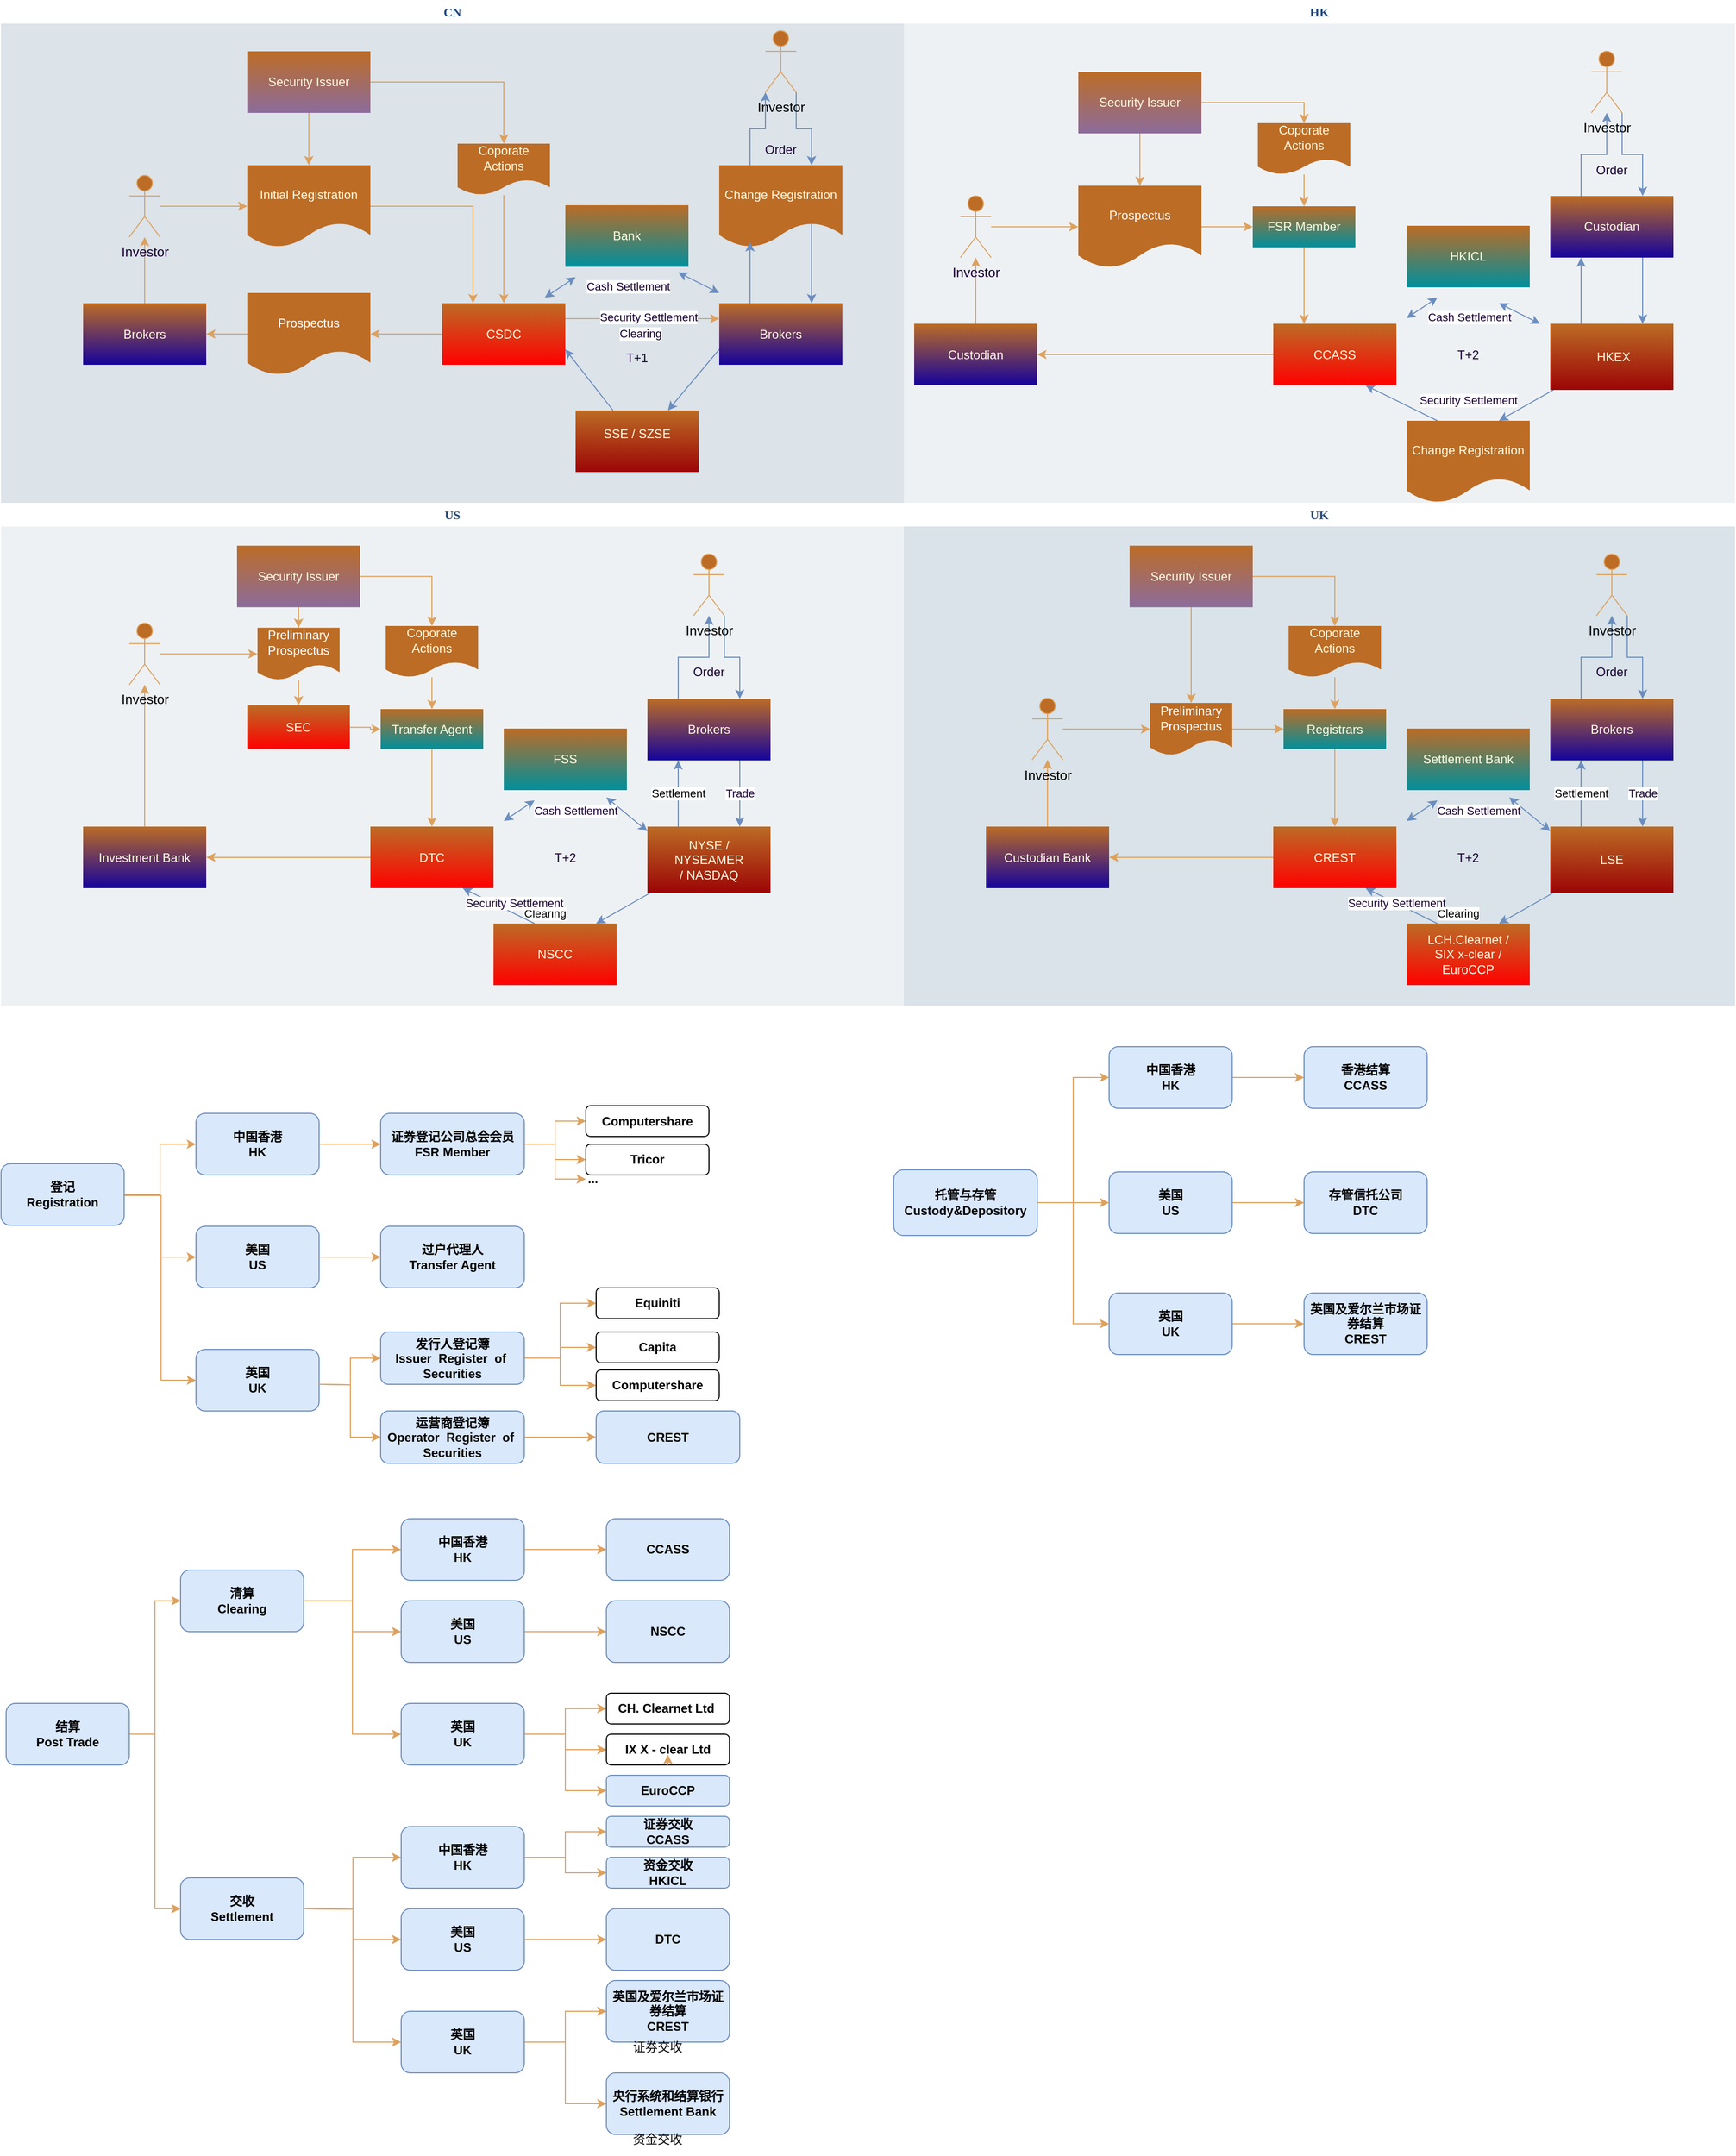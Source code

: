 <mxfile version="28.1.1">
  <diagram id="07fea595-8f29-1299-0266-81d95cde20df" name="Page-1">
    <mxGraphModel dx="3228" dy="1055" grid="1" gridSize="10" guides="1" tooltips="1" connect="1" arrows="1" fold="1" page="1" pageScale="1" pageWidth="1169" pageHeight="827" background="#ffffff" math="0" shadow="0">
      <root>
        <mxCell id="0" />
        <mxCell id="1" parent="0" />
        <mxCell id="170" value="&lt;font color=&quot;#23497d&quot;&gt;CN&lt;/font&gt;" style="swimlane;whiteSpace=wrap;fillColor=none;swimlaneFillColor=#BAC8D3;fontColor=#FEFAE0;fontFamily=Tahoma;html=1;strokeColor=none;opacity=50;labelBackgroundColor=none;" parent="1" vertex="1">
          <mxGeometry x="-380" y="50" width="880" height="490" as="geometry">
            <mxRectangle x="20" y="20" width="80" height="23" as="alternateBounds" />
          </mxGeometry>
        </mxCell>
        <mxCell id="OaKwWm5t6I1wfVNcC-3h-254" style="edgeStyle=orthogonalEdgeStyle;rounded=0;orthogonalLoop=1;jettySize=auto;html=1;entryX=0.5;entryY=0;entryDx=0;entryDy=0;strokeColor=#DDA15E;fontColor=#FEFAE0;fillColor=#BC6C25;" edge="1" parent="170" source="171" target="189">
          <mxGeometry relative="1" as="geometry" />
        </mxCell>
        <mxCell id="OaKwWm5t6I1wfVNcC-3h-257" style="edgeStyle=orthogonalEdgeStyle;rounded=0;orthogonalLoop=1;jettySize=auto;html=1;entryX=0.5;entryY=0;entryDx=0;entryDy=0;strokeColor=#DDA15E;fontColor=#FEFAE0;fillColor=#BC6C25;" edge="1" parent="170" source="171" target="OaKwWm5t6I1wfVNcC-3h-256">
          <mxGeometry relative="1" as="geometry" />
        </mxCell>
        <mxCell id="171" value="Security Issuer" style="whiteSpace=wrap;shadow=0;fontColor=#FEFAE0;fontFamily=Helvetica;fontStyle=0;html=1;fontSize=12;plain-purple;strokeColor=none;fillColor=#BC6C25;spacing=6;verticalAlign=middle;labelBackgroundColor=none;" parent="170" vertex="1">
          <mxGeometry x="240" y="50" width="120" height="60" as="geometry" />
        </mxCell>
        <mxCell id="OaKwWm5t6I1wfVNcC-3h-255" style="edgeStyle=orthogonalEdgeStyle;rounded=0;orthogonalLoop=1;jettySize=auto;html=1;entryX=0.25;entryY=0;entryDx=0;entryDy=0;strokeColor=#DDA15E;fontColor=#FEFAE0;fillColor=#BC6C25;" edge="1" parent="170" source="189" target="172">
          <mxGeometry relative="1" as="geometry" />
        </mxCell>
        <mxCell id="189" value="Initial Registration" style="shape=document;whiteSpace=wrap;verticalAlign=middle;strokeColor=none;fillColor=#BC6C25;shadow=0;fontColor=#FEFAE0;fontFamily=Helvetica;fontStyle=0;html=1;fontSize=12;spacing=6;spacingBottom=22;labelBackgroundColor=none;" parent="170" vertex="1">
          <mxGeometry x="240" y="161" width="120" height="80" as="geometry" />
        </mxCell>
        <mxCell id="OaKwWm5t6I1wfVNcC-3h-238" style="edgeStyle=orthogonalEdgeStyle;rounded=0;orthogonalLoop=1;jettySize=auto;html=1;entryX=0;entryY=0.25;entryDx=0;entryDy=0;strokeColor=#DDA15E;fontColor=#FEFAE0;fillColor=#BC6C25;exitX=1;exitY=0.25;exitDx=0;exitDy=0;" edge="1" parent="170" source="172" target="OaKwWm5t6I1wfVNcC-3h-230">
          <mxGeometry relative="1" as="geometry" />
        </mxCell>
        <mxCell id="OaKwWm5t6I1wfVNcC-3h-251" value="&lt;font style=&quot;color: rgb(25, 0, 51);&quot;&gt;Security Settlement&lt;/font&gt;" style="edgeLabel;html=1;align=center;verticalAlign=middle;resizable=0;points=[];strokeColor=#DDA15E;fontColor=#FEFAE0;fillColor=#BC6C25;" vertex="1" connectable="0" parent="OaKwWm5t6I1wfVNcC-3h-238">
          <mxGeometry x="0.08" y="3" relative="1" as="geometry">
            <mxPoint y="1" as="offset" />
          </mxGeometry>
        </mxCell>
        <mxCell id="172" value="CSDC" style="whiteSpace=wrap;strokeColor=none;fillColor=#BC6C25;shadow=0;fontColor=#FEFAE0;fontFamily=Helvetica;fontStyle=0;html=1;fontSize=12;spacing=6;verticalAlign=middle;labelBackgroundColor=none;gradientColor=#FF0000;" parent="170" vertex="1">
          <mxGeometry x="430" y="295.5" width="120" height="60" as="geometry" />
        </mxCell>
        <mxCell id="OaKwWm5t6I1wfVNcC-3h-226" style="edgeStyle=orthogonalEdgeStyle;rounded=0;orthogonalLoop=1;jettySize=auto;html=1;strokeColor=#DDA15E;fontColor=#FEFAE0;fillColor=#BC6C25;" edge="1" parent="170" source="OaKwWm5t6I1wfVNcC-3h-221" target="OaKwWm5t6I1wfVNcC-3h-218">
          <mxGeometry relative="1" as="geometry" />
        </mxCell>
        <mxCell id="OaKwWm5t6I1wfVNcC-3h-221" value="Brokers" style="whiteSpace=wrap;shadow=0;fontColor=#FEFAE0;fontFamily=Helvetica;fontStyle=0;html=1;fontSize=12;plain-purple;strokeColor=none;fillColor=#BC6C25;spacing=6;verticalAlign=middle;labelBackgroundColor=none;gradientColor=#15039C;" vertex="1" parent="170">
          <mxGeometry x="80" y="295.5" width="120" height="60" as="geometry" />
        </mxCell>
        <mxCell id="185" value="&lt;font color=&quot;#ffffff&quot;&gt;Prospectus&lt;/font&gt; " style="shape=document;whiteSpace=wrap;verticalAlign=middle;strokeColor=none;fillColor=#BC6C25;shadow=0;fontColor=#FEFAE0;fontFamily=Helvetica;fontStyle=0;html=1;fontSize=12;spacing=6;spacingBottom=22;labelBackgroundColor=none;" parent="170" vertex="1">
          <mxGeometry x="240" y="285.5" width="120" height="80" as="geometry" />
        </mxCell>
        <mxCell id="OaKwWm5t6I1wfVNcC-3h-220" style="edgeStyle=orthogonalEdgeStyle;rounded=0;orthogonalLoop=1;jettySize=auto;html=1;entryX=1;entryY=0.5;entryDx=0;entryDy=0;strokeColor=#DDA15E;fontColor=#FEFAE0;fillColor=#BC6C25;" edge="1" parent="170" source="172" target="185">
          <mxGeometry relative="1" as="geometry" />
        </mxCell>
        <mxCell id="OaKwWm5t6I1wfVNcC-3h-224" style="edgeStyle=orthogonalEdgeStyle;rounded=0;orthogonalLoop=1;jettySize=auto;html=1;strokeColor=#DDA15E;fontColor=#FEFAE0;fillColor=#BC6C25;" edge="1" parent="170" source="185" target="OaKwWm5t6I1wfVNcC-3h-221">
          <mxGeometry relative="1" as="geometry" />
        </mxCell>
        <mxCell id="OaKwWm5t6I1wfVNcC-3h-218" value="&lt;font style=&quot;font-size: 13px; color: rgb(25, 0, 51);&quot;&gt;Investor&lt;/font&gt;" style="shape=umlActor;verticalLabelPosition=bottom;verticalAlign=top;html=1;outlineConnect=0;strokeColor=#DDA15E;fontColor=#FEFAE0;fillColor=#BC6C25;" vertex="1" parent="170">
          <mxGeometry x="125" y="171" width="30" height="60" as="geometry" />
        </mxCell>
        <mxCell id="OaKwWm5t6I1wfVNcC-3h-219" style="edgeStyle=orthogonalEdgeStyle;rounded=0;orthogonalLoop=1;jettySize=auto;html=1;strokeColor=#DDA15E;fontColor=#FEFAE0;fillColor=#BC6C25;entryX=0;entryY=0.5;entryDx=0;entryDy=0;" edge="1" parent="170" source="OaKwWm5t6I1wfVNcC-3h-218" target="189">
          <mxGeometry relative="1" as="geometry">
            <mxPoint x="220" y="150" as="targetPoint" />
          </mxGeometry>
        </mxCell>
        <mxCell id="OaKwWm5t6I1wfVNcC-3h-241" style="edgeStyle=orthogonalEdgeStyle;rounded=0;orthogonalLoop=1;jettySize=auto;html=1;entryX=0.75;entryY=0;entryDx=0;entryDy=0;strokeColor=#6c8ebf;fontColor=#FEFAE0;fillColor=#dae8fc;exitX=1;exitY=1;exitDx=0;exitDy=0;exitPerimeter=0;" edge="1" parent="170" source="OaKwWm5t6I1wfVNcC-3h-227" target="OaKwWm5t6I1wfVNcC-3h-228">
          <mxGeometry relative="1" as="geometry" />
        </mxCell>
        <mxCell id="OaKwWm5t6I1wfVNcC-3h-247" value="" style="edgeLabel;html=1;align=center;verticalAlign=middle;resizable=0;points=[];strokeColor=#DDA15E;fontColor=#FEFAE0;fillColor=#BC6C25;" vertex="1" connectable="0" parent="OaKwWm5t6I1wfVNcC-3h-241">
          <mxGeometry x="0.058" y="-1" relative="1" as="geometry">
            <mxPoint x="1" y="1" as="offset" />
          </mxGeometry>
        </mxCell>
        <mxCell id="OaKwWm5t6I1wfVNcC-3h-227" value="&lt;font style=&quot;font-size: 13px; color: rgb(0, 0, 0);&quot;&gt;Investor&lt;/font&gt;" style="shape=umlActor;verticalLabelPosition=bottom;verticalAlign=top;html=1;outlineConnect=0;strokeColor=#DDA15E;fontColor=#FEFAE0;fillColor=#BC6C25;" vertex="1" parent="170">
          <mxGeometry x="745" y="30" width="30" height="60" as="geometry" />
        </mxCell>
        <mxCell id="OaKwWm5t6I1wfVNcC-3h-239" style="edgeStyle=orthogonalEdgeStyle;rounded=0;orthogonalLoop=1;jettySize=auto;html=1;entryX=0.75;entryY=0;entryDx=0;entryDy=0;strokeColor=#6c8ebf;fontColor=#FEFAE0;fillColor=#dae8fc;exitX=0.75;exitY=0.675;exitDx=0;exitDy=0;exitPerimeter=0;" edge="1" parent="170" source="OaKwWm5t6I1wfVNcC-3h-228" target="OaKwWm5t6I1wfVNcC-3h-230">
          <mxGeometry relative="1" as="geometry" />
        </mxCell>
        <mxCell id="OaKwWm5t6I1wfVNcC-3h-228" value="Change Registration" style="shape=document;whiteSpace=wrap;verticalAlign=middle;strokeColor=none;fillColor=#BC6C25;shadow=0;fontColor=#FEFAE0;fontFamily=Helvetica;fontStyle=0;html=1;fontSize=12;spacing=6;spacingBottom=22;labelBackgroundColor=none;" vertex="1" parent="170">
          <mxGeometry x="700" y="161" width="120" height="80" as="geometry" />
        </mxCell>
        <mxCell id="OaKwWm5t6I1wfVNcC-3h-237" value="" style="rounded=0;orthogonalLoop=1;jettySize=auto;html=1;entryX=0.75;entryY=0;entryDx=0;entryDy=0;strokeColor=#6c8ebf;fontColor=#FEFAE0;fillColor=#dae8fc;exitX=0;exitY=0.75;exitDx=0;exitDy=0;" edge="1" parent="170" source="OaKwWm5t6I1wfVNcC-3h-230" target="OaKwWm5t6I1wfVNcC-3h-249">
          <mxGeometry x="0.004" relative="1" as="geometry">
            <mxPoint as="offset" />
          </mxGeometry>
        </mxCell>
        <mxCell id="OaKwWm5t6I1wfVNcC-3h-240" value="" style="edgeStyle=orthogonalEdgeStyle;rounded=0;orthogonalLoop=1;jettySize=auto;html=1;strokeColor=#6c8ebf;fontColor=#FEFAE0;fillColor=#dae8fc;exitX=0.25;exitY=0;exitDx=0;exitDy=0;" edge="1" parent="170" source="OaKwWm5t6I1wfVNcC-3h-230">
          <mxGeometry relative="1" as="geometry">
            <mxPoint x="730" y="236" as="targetPoint" />
          </mxGeometry>
        </mxCell>
        <mxCell id="OaKwWm5t6I1wfVNcC-3h-230" value="Brokers" style="whiteSpace=wrap;shadow=0;fontColor=#FEFAE0;fontFamily=Helvetica;fontStyle=0;html=1;fontSize=12;plain-purple;strokeColor=none;fillColor=#BC6C25;spacing=6;verticalAlign=middle;labelBackgroundColor=none;gradientColor=#15039C;" vertex="1" parent="170">
          <mxGeometry x="700" y="295.5" width="120" height="60" as="geometry" />
        </mxCell>
        <mxCell id="OaKwWm5t6I1wfVNcC-3h-242" value="Bank" style="whiteSpace=wrap;shadow=0;fontColor=#FEFAE0;fontFamily=Helvetica;fontStyle=0;html=1;fontSize=12;plain-purple;strokeColor=none;fillColor=#BC6C25;spacing=6;verticalAlign=middle;labelBackgroundColor=none;gradientColor=#008F9C;" vertex="1" parent="170">
          <mxGeometry x="550" y="200" width="120" height="60" as="geometry" />
        </mxCell>
        <mxCell id="OaKwWm5t6I1wfVNcC-3h-245" style="edgeStyle=orthogonalEdgeStyle;rounded=0;orthogonalLoop=1;jettySize=auto;html=1;entryX=0;entryY=1;entryDx=0;entryDy=0;entryPerimeter=0;strokeColor=#6c8ebf;fontColor=#FEFAE0;fillColor=#dae8fc;exitX=0.25;exitY=0;exitDx=0;exitDy=0;" edge="1" parent="170" source="OaKwWm5t6I1wfVNcC-3h-228" target="OaKwWm5t6I1wfVNcC-3h-227">
          <mxGeometry relative="1" as="geometry" />
        </mxCell>
        <mxCell id="OaKwWm5t6I1wfVNcC-3h-248" value="" style="edgeLabel;html=1;align=center;verticalAlign=middle;resizable=0;points=[];strokeColor=#DDA15E;fontColor=#FEFAE0;fillColor=#BC6C25;" vertex="1" connectable="0" parent="OaKwWm5t6I1wfVNcC-3h-245">
          <mxGeometry x="-0.256" y="3" relative="1" as="geometry">
            <mxPoint as="offset" />
          </mxGeometry>
        </mxCell>
        <mxCell id="OaKwWm5t6I1wfVNcC-3h-250" style="rounded=0;orthogonalLoop=1;jettySize=auto;html=1;entryX=1;entryY=0.75;entryDx=0;entryDy=0;strokeColor=#6c8ebf;fontColor=#FEFAE0;fillColor=#dae8fc;" edge="1" parent="170" source="OaKwWm5t6I1wfVNcC-3h-249" target="172">
          <mxGeometry relative="1" as="geometry" />
        </mxCell>
        <mxCell id="OaKwWm5t6I1wfVNcC-3h-252" value="" style="edgeLabel;html=1;align=center;verticalAlign=middle;resizable=0;points=[];strokeColor=#DDA15E;fontColor=#FEFAE0;fillColor=#BC6C25;" vertex="1" connectable="0" parent="OaKwWm5t6I1wfVNcC-3h-250">
          <mxGeometry x="-0.106" y="1" relative="1" as="geometry">
            <mxPoint as="offset" />
          </mxGeometry>
        </mxCell>
        <mxCell id="OaKwWm5t6I1wfVNcC-3h-249" value="SSE /&amp;nbsp;&lt;span style=&quot;background-color: transparent; color: light-dark(rgb(254, 250, 224), rgb(27, 24, 1));&quot;&gt;SZSE&lt;/span&gt;&lt;div&gt;&lt;div&gt;&lt;br&gt;&lt;/div&gt;&lt;/div&gt;" style="whiteSpace=wrap;shadow=0;fontColor=#FEFAE0;fontFamily=Helvetica;fontStyle=0;html=1;fontSize=12;plain-purple;strokeColor=none;fillColor=#BC6C25;spacing=6;verticalAlign=middle;labelBackgroundColor=none;gradientColor=#9C0505;" vertex="1" parent="170">
          <mxGeometry x="560" y="400" width="120" height="60" as="geometry" />
        </mxCell>
        <mxCell id="OaKwWm5t6I1wfVNcC-3h-258" style="edgeStyle=orthogonalEdgeStyle;rounded=0;orthogonalLoop=1;jettySize=auto;html=1;entryX=0.5;entryY=0;entryDx=0;entryDy=0;strokeColor=#DDA15E;fontColor=#FEFAE0;fillColor=#BC6C25;" edge="1" parent="170" source="OaKwWm5t6I1wfVNcC-3h-256" target="172">
          <mxGeometry relative="1" as="geometry" />
        </mxCell>
        <mxCell id="OaKwWm5t6I1wfVNcC-3h-256" value="Coporate Actions" style="shape=document;whiteSpace=wrap;verticalAlign=middle;strokeColor=none;fillColor=#BC6C25;shadow=0;fontColor=#FEFAE0;fontFamily=Helvetica;fontStyle=0;html=1;fontSize=12;spacing=6;spacingBottom=22;labelBackgroundColor=none;" vertex="1" parent="170">
          <mxGeometry x="445" y="140" width="90" height="50" as="geometry" />
        </mxCell>
        <mxCell id="OaKwWm5t6I1wfVNcC-3h-259" value="&lt;font style=&quot;color: rgb(25, 0, 51);&quot;&gt;T+1&lt;/font&gt;" style="text;strokeColor=none;align=center;fillColor=none;html=1;verticalAlign=middle;whiteSpace=wrap;rounded=0;fontColor=#FEFAE0;" vertex="1" parent="170">
          <mxGeometry x="590" y="334" width="60" height="30" as="geometry" />
        </mxCell>
        <mxCell id="OaKwWm5t6I1wfVNcC-3h-244" style="rounded=0;orthogonalLoop=1;jettySize=auto;html=1;strokeColor=#6c8ebf;fontColor=#FEFAE0;fillColor=#dae8fc;startArrow=classic;startFill=1;" edge="1" parent="170">
          <mxGeometry relative="1" as="geometry">
            <mxPoint x="660" y="265.5" as="sourcePoint" />
            <mxPoint x="700" y="285.5" as="targetPoint" />
          </mxGeometry>
        </mxCell>
        <mxCell id="OaKwWm5t6I1wfVNcC-3h-426" value="&lt;font style=&quot;color: rgb(25, 0, 51);&quot;&gt;Cash Settlement&lt;/font&gt;" style="edgeLabel;html=1;align=center;verticalAlign=middle;resizable=0;points=[];strokeColor=#DDA15E;fontColor=#FEFAE0;fillColor=#BC6C25;" vertex="1" connectable="0" parent="170">
          <mxGeometry x="610" y="280" as="geometry">
            <mxPoint x="1" y="-1" as="offset" />
          </mxGeometry>
        </mxCell>
        <mxCell id="OaKwWm5t6I1wfVNcC-3h-428" value="&lt;font style=&quot;color: rgb(25, 0, 51);&quot;&gt;Clearing&lt;/font&gt;" style="edgeLabel;html=1;align=center;verticalAlign=middle;resizable=0;points=[];strokeColor=#DDA15E;fontColor=#FEFAE0;fillColor=#BC6C25;" vertex="1" connectable="0" parent="170">
          <mxGeometry x="660" y="334" as="geometry">
            <mxPoint x="-37" y="-9" as="offset" />
          </mxGeometry>
        </mxCell>
        <mxCell id="OaKwWm5t6I1wfVNcC-3h-504" value="&lt;font style=&quot;color: rgb(25, 0, 51);&quot;&gt;Order&lt;/font&gt;" style="text;strokeColor=none;align=center;fillColor=none;html=1;verticalAlign=middle;whiteSpace=wrap;rounded=0;fontColor=#FEFAE0;" vertex="1" parent="170">
          <mxGeometry x="730" y="131" width="60" height="30" as="geometry" />
        </mxCell>
        <mxCell id="183" value="&lt;font color=&quot;#23497d&quot;&gt;HK&lt;/font&gt;" style="swimlane;whiteSpace=wrap;fillColor=none;swimlaneFillColor=#BAC8D3;fontColor=#FEFAE0;fontFamily=Tahoma;html=1;strokeColor=none;opacity=25;labelBackgroundColor=none;" parent="1" vertex="1">
          <mxGeometry x="500" y="50" width="810" height="490" as="geometry">
            <mxRectangle x="20" y="20" width="80" height="23" as="alternateBounds" />
          </mxGeometry>
        </mxCell>
        <mxCell id="OaKwWm5t6I1wfVNcC-3h-294" style="edgeStyle=orthogonalEdgeStyle;rounded=0;orthogonalLoop=1;jettySize=auto;html=1;entryX=0.5;entryY=0;entryDx=0;entryDy=0;strokeColor=#DDA15E;fontColor=#FEFAE0;fillColor=#BC6C25;" edge="1" parent="183" source="OaKwWm5t6I1wfVNcC-3h-296" target="OaKwWm5t6I1wfVNcC-3h-298">
          <mxGeometry relative="1" as="geometry" />
        </mxCell>
        <mxCell id="OaKwWm5t6I1wfVNcC-3h-408" style="edgeStyle=orthogonalEdgeStyle;rounded=0;orthogonalLoop=1;jettySize=auto;html=1;entryX=0.5;entryY=0;entryDx=0;entryDy=0;strokeColor=#DDA15E;fontColor=#FEFAE0;fillColor=#BC6C25;" edge="1" parent="183" source="OaKwWm5t6I1wfVNcC-3h-296" target="OaKwWm5t6I1wfVNcC-3h-407">
          <mxGeometry relative="1" as="geometry" />
        </mxCell>
        <mxCell id="OaKwWm5t6I1wfVNcC-3h-296" value="Security Issuer" style="whiteSpace=wrap;shadow=0;fontColor=#FEFAE0;fontFamily=Helvetica;fontStyle=0;html=1;fontSize=12;plain-purple;strokeColor=none;fillColor=#BC6C25;spacing=6;verticalAlign=middle;labelBackgroundColor=none;" vertex="1" parent="183">
          <mxGeometry x="170" y="70" width="120" height="60" as="geometry" />
        </mxCell>
        <mxCell id="OaKwWm5t6I1wfVNcC-3h-329" style="edgeStyle=orthogonalEdgeStyle;rounded=0;orthogonalLoop=1;jettySize=auto;html=1;entryX=0;entryY=0.5;entryDx=0;entryDy=0;strokeColor=#DDA15E;fontColor=#FEFAE0;fillColor=#BC6C25;" edge="1" parent="183" source="OaKwWm5t6I1wfVNcC-3h-298" target="OaKwWm5t6I1wfVNcC-3h-328">
          <mxGeometry relative="1" as="geometry" />
        </mxCell>
        <mxCell id="OaKwWm5t6I1wfVNcC-3h-298" value="&lt;span style=&quot;color: rgb(255, 255, 255);&quot;&gt;Prospectus&lt;/span&gt;" style="shape=document;whiteSpace=wrap;verticalAlign=middle;strokeColor=none;fillColor=#BC6C25;shadow=0;fontColor=#FEFAE0;fontFamily=Helvetica;fontStyle=0;html=1;fontSize=12;spacing=6;spacingBottom=22;labelBackgroundColor=none;" vertex="1" parent="183">
          <mxGeometry x="170" y="181" width="120" height="80" as="geometry" />
        </mxCell>
        <mxCell id="OaKwWm5t6I1wfVNcC-3h-301" value="CCASS" style="whiteSpace=wrap;strokeColor=none;fillColor=#BC6C25;shadow=0;fontColor=#FEFAE0;fontFamily=Helvetica;fontStyle=0;html=1;fontSize=12;spacing=6;verticalAlign=middle;labelBackgroundColor=none;gradientColor=#FF0000;" vertex="1" parent="183">
          <mxGeometry x="360" y="315.5" width="120" height="60" as="geometry" />
        </mxCell>
        <mxCell id="OaKwWm5t6I1wfVNcC-3h-302" style="edgeStyle=orthogonalEdgeStyle;rounded=0;orthogonalLoop=1;jettySize=auto;html=1;strokeColor=#DDA15E;fontColor=#FEFAE0;fillColor=#BC6C25;" edge="1" parent="183" source="OaKwWm5t6I1wfVNcC-3h-303" target="OaKwWm5t6I1wfVNcC-3h-307">
          <mxGeometry relative="1" as="geometry" />
        </mxCell>
        <mxCell id="OaKwWm5t6I1wfVNcC-3h-303" value="Custodian" style="whiteSpace=wrap;shadow=0;fontColor=#FEFAE0;fontFamily=Helvetica;fontStyle=0;html=1;fontSize=12;plain-purple;strokeColor=none;fillColor=#BC6C25;spacing=6;verticalAlign=middle;labelBackgroundColor=none;gradientColor=#15039C;" vertex="1" parent="183">
          <mxGeometry x="10" y="315.5" width="120" height="60" as="geometry" />
        </mxCell>
        <mxCell id="OaKwWm5t6I1wfVNcC-3h-305" style="edgeStyle=orthogonalEdgeStyle;rounded=0;orthogonalLoop=1;jettySize=auto;html=1;entryX=1;entryY=0.5;entryDx=0;entryDy=0;strokeColor=#DDA15E;fontColor=#FEFAE0;fillColor=#BC6C25;" edge="1" parent="183" source="OaKwWm5t6I1wfVNcC-3h-301" target="OaKwWm5t6I1wfVNcC-3h-303">
          <mxGeometry relative="1" as="geometry">
            <mxPoint x="290" y="345.5" as="targetPoint" />
          </mxGeometry>
        </mxCell>
        <mxCell id="OaKwWm5t6I1wfVNcC-3h-307" value="&lt;font style=&quot;font-size: 13px; color: rgb(25, 0, 51);&quot;&gt;Investor&lt;/font&gt;" style="shape=umlActor;verticalLabelPosition=bottom;verticalAlign=top;html=1;outlineConnect=0;strokeColor=#DDA15E;fontColor=#FEFAE0;fillColor=#BC6C25;" vertex="1" parent="183">
          <mxGeometry x="55" y="191" width="30" height="60" as="geometry" />
        </mxCell>
        <mxCell id="OaKwWm5t6I1wfVNcC-3h-308" style="edgeStyle=orthogonalEdgeStyle;rounded=0;orthogonalLoop=1;jettySize=auto;html=1;strokeColor=#DDA15E;fontColor=#FEFAE0;fillColor=#BC6C25;entryX=0;entryY=0.5;entryDx=0;entryDy=0;" edge="1" parent="183" source="OaKwWm5t6I1wfVNcC-3h-307" target="OaKwWm5t6I1wfVNcC-3h-298">
          <mxGeometry relative="1" as="geometry">
            <mxPoint x="150" y="170" as="targetPoint" />
          </mxGeometry>
        </mxCell>
        <mxCell id="OaKwWm5t6I1wfVNcC-3h-331" style="edgeStyle=orthogonalEdgeStyle;rounded=0;orthogonalLoop=1;jettySize=auto;html=1;entryX=0.75;entryY=0;entryDx=0;entryDy=0;strokeColor=#6c8ebf;fontColor=#FEFAE0;fillColor=#dae8fc;exitX=1;exitY=1;exitDx=0;exitDy=0;exitPerimeter=0;" edge="1" parent="183" source="OaKwWm5t6I1wfVNcC-3h-311" target="OaKwWm5t6I1wfVNcC-3h-316">
          <mxGeometry relative="1" as="geometry" />
        </mxCell>
        <mxCell id="OaKwWm5t6I1wfVNcC-3h-335" style="edgeStyle=orthogonalEdgeStyle;rounded=0;orthogonalLoop=1;jettySize=auto;html=1;entryX=0.25;entryY=0;entryDx=0;entryDy=0;strokeColor=#6c8ebf;fontColor=#FEFAE0;fillColor=#dae8fc;startArrow=classic;startFill=1;endArrow=none;endFill=0;" edge="1" parent="183" source="OaKwWm5t6I1wfVNcC-3h-311" target="OaKwWm5t6I1wfVNcC-3h-316">
          <mxGeometry relative="1" as="geometry" />
        </mxCell>
        <mxCell id="OaKwWm5t6I1wfVNcC-3h-311" value="&lt;font style=&quot;font-size: 13px; color: rgb(0, 0, 0);&quot;&gt;Investor&lt;/font&gt;" style="shape=umlActor;verticalLabelPosition=bottom;verticalAlign=top;html=1;outlineConnect=0;strokeColor=#DDA15E;fontColor=#FEFAE0;fillColor=#BC6C25;" vertex="1" parent="183">
          <mxGeometry x="670" y="50" width="30" height="60" as="geometry" />
        </mxCell>
        <mxCell id="OaKwWm5t6I1wfVNcC-3h-333" style="edgeStyle=orthogonalEdgeStyle;rounded=0;orthogonalLoop=1;jettySize=auto;html=1;entryX=0.75;entryY=0;entryDx=0;entryDy=0;strokeColor=#6c8ebf;fontColor=#FEFAE0;fillColor=#dae8fc;exitX=0.75;exitY=1;exitDx=0;exitDy=0;" edge="1" parent="183" source="OaKwWm5t6I1wfVNcC-3h-316" target="OaKwWm5t6I1wfVNcC-3h-322">
          <mxGeometry relative="1" as="geometry" />
        </mxCell>
        <mxCell id="OaKwWm5t6I1wfVNcC-3h-339" value="" style="edgeLabel;html=1;align=center;verticalAlign=middle;resizable=0;points=[];strokeColor=#DDA15E;fontColor=#FEFAE0;fillColor=#BC6C25;" vertex="1" connectable="0" parent="OaKwWm5t6I1wfVNcC-3h-333">
          <mxGeometry x="-0.039" y="2" relative="1" as="geometry">
            <mxPoint as="offset" />
          </mxGeometry>
        </mxCell>
        <mxCell id="OaKwWm5t6I1wfVNcC-3h-340" value="" style="edgeLabel;html=1;align=center;verticalAlign=middle;resizable=0;points=[];strokeColor=#DDA15E;fontColor=#FEFAE0;fillColor=#BC6C25;" vertex="1" connectable="0" parent="OaKwWm5t6I1wfVNcC-3h-333">
          <mxGeometry x="-0.008" relative="1" as="geometry">
            <mxPoint as="offset" />
          </mxGeometry>
        </mxCell>
        <mxCell id="OaKwWm5t6I1wfVNcC-3h-316" value="Custodian" style="whiteSpace=wrap;shadow=0;fontColor=#FEFAE0;fontFamily=Helvetica;fontStyle=0;html=1;fontSize=12;plain-purple;strokeColor=none;fillColor=#BC6C25;spacing=6;verticalAlign=middle;labelBackgroundColor=none;gradientColor=#15039C;" vertex="1" parent="183">
          <mxGeometry x="630" y="191" width="120" height="60" as="geometry" />
        </mxCell>
        <mxCell id="OaKwWm5t6I1wfVNcC-3h-317" value="HKICL" style="whiteSpace=wrap;shadow=0;fontColor=#FEFAE0;fontFamily=Helvetica;fontStyle=0;html=1;fontSize=12;plain-purple;strokeColor=none;fillColor=#BC6C25;spacing=6;verticalAlign=middle;labelBackgroundColor=none;gradientColor=#008F9C;" vertex="1" parent="183">
          <mxGeometry x="490" y="220" width="120" height="60" as="geometry" />
        </mxCell>
        <mxCell id="OaKwWm5t6I1wfVNcC-3h-334" style="edgeStyle=orthogonalEdgeStyle;rounded=0;orthogonalLoop=1;jettySize=auto;html=1;entryX=0.25;entryY=1;entryDx=0;entryDy=0;strokeColor=#6c8ebf;fontColor=#FEFAE0;fillColor=#dae8fc;exitX=0.25;exitY=0;exitDx=0;exitDy=0;" edge="1" parent="183" source="OaKwWm5t6I1wfVNcC-3h-322" target="OaKwWm5t6I1wfVNcC-3h-316">
          <mxGeometry relative="1" as="geometry" />
        </mxCell>
        <mxCell id="OaKwWm5t6I1wfVNcC-3h-341" value="" style="edgeLabel;html=1;align=center;verticalAlign=middle;resizable=0;points=[];strokeColor=#DDA15E;fontColor=#FEFAE0;fillColor=#BC6C25;" vertex="1" connectable="0" parent="OaKwWm5t6I1wfVNcC-3h-334">
          <mxGeometry x="0.039" relative="1" as="geometry">
            <mxPoint y="1" as="offset" />
          </mxGeometry>
        </mxCell>
        <mxCell id="OaKwWm5t6I1wfVNcC-3h-337" style="rounded=0;orthogonalLoop=1;jettySize=auto;html=1;entryX=0.75;entryY=0;entryDx=0;entryDy=0;strokeColor=#6c8ebf;fontColor=#FEFAE0;fillColor=#dae8fc;" edge="1" parent="183" source="OaKwWm5t6I1wfVNcC-3h-322" target="OaKwWm5t6I1wfVNcC-3h-336">
          <mxGeometry relative="1" as="geometry" />
        </mxCell>
        <mxCell id="OaKwWm5t6I1wfVNcC-3h-322" value="&amp;nbsp;HKEX" style="whiteSpace=wrap;shadow=0;fontColor=#FEFAE0;fontFamily=Helvetica;fontStyle=0;html=1;fontSize=12;plain-purple;strokeColor=none;fillColor=#BC6C25;spacing=6;verticalAlign=middle;labelBackgroundColor=none;gradientColor=#9C0505;" vertex="1" parent="183">
          <mxGeometry x="630" y="315.5" width="120" height="64.5" as="geometry" />
        </mxCell>
        <mxCell id="OaKwWm5t6I1wfVNcC-3h-325" value="&lt;font style=&quot;color: rgb(25, 0, 51);&quot;&gt;T+2&lt;/font&gt;" style="text;strokeColor=none;align=center;fillColor=none;html=1;verticalAlign=middle;whiteSpace=wrap;rounded=0;fontColor=#FEFAE0;" vertex="1" parent="183">
          <mxGeometry x="520" y="330.5" width="60" height="30" as="geometry" />
        </mxCell>
        <mxCell id="OaKwWm5t6I1wfVNcC-3h-326" style="rounded=0;orthogonalLoop=1;jettySize=auto;html=1;strokeColor=#6c8ebf;fontColor=#FEFAE0;fillColor=#dae8fc;startArrow=classic;startFill=1;" edge="1" parent="183">
          <mxGeometry relative="1" as="geometry">
            <mxPoint x="490" y="310" as="sourcePoint" />
            <mxPoint x="520" y="290" as="targetPoint" />
          </mxGeometry>
        </mxCell>
        <mxCell id="OaKwWm5t6I1wfVNcC-3h-327" style="rounded=0;orthogonalLoop=1;jettySize=auto;html=1;strokeColor=#6c8ebf;fontColor=#FEFAE0;fillColor=#dae8fc;startArrow=classic;startFill=1;" edge="1" parent="183">
          <mxGeometry relative="1" as="geometry">
            <mxPoint x="580" y="295.5" as="sourcePoint" />
            <mxPoint x="620" y="315.5" as="targetPoint" />
          </mxGeometry>
        </mxCell>
        <mxCell id="OaKwWm5t6I1wfVNcC-3h-330" style="edgeStyle=orthogonalEdgeStyle;rounded=0;orthogonalLoop=1;jettySize=auto;html=1;entryX=0.25;entryY=0;entryDx=0;entryDy=0;strokeColor=#DDA15E;fontColor=#FEFAE0;fillColor=#BC6C25;" edge="1" parent="183" source="OaKwWm5t6I1wfVNcC-3h-328" target="OaKwWm5t6I1wfVNcC-3h-301">
          <mxGeometry relative="1" as="geometry" />
        </mxCell>
        <mxCell id="OaKwWm5t6I1wfVNcC-3h-328" value="FSR Member" style="whiteSpace=wrap;shadow=0;fontColor=#FEFAE0;fontFamily=Helvetica;fontStyle=0;html=1;fontSize=12;plain-purple;strokeColor=none;fillColor=#BC6C25;spacing=6;verticalAlign=middle;labelBackgroundColor=none;gradientColor=#008F9C;" vertex="1" parent="183">
          <mxGeometry x="340" y="201" width="100" height="40" as="geometry" />
        </mxCell>
        <mxCell id="OaKwWm5t6I1wfVNcC-3h-338" style="rounded=0;orthogonalLoop=1;jettySize=auto;html=1;entryX=0.75;entryY=1;entryDx=0;entryDy=0;strokeColor=#6c8ebf;fontColor=#FEFAE0;fillColor=#dae8fc;exitX=0.25;exitY=0;exitDx=0;exitDy=0;" edge="1" parent="183" source="OaKwWm5t6I1wfVNcC-3h-336" target="OaKwWm5t6I1wfVNcC-3h-301">
          <mxGeometry relative="1" as="geometry" />
        </mxCell>
        <mxCell id="OaKwWm5t6I1wfVNcC-3h-336" value="Change Registration" style="shape=document;whiteSpace=wrap;verticalAlign=middle;strokeColor=none;fillColor=#BC6C25;shadow=0;fontColor=#FEFAE0;fontFamily=Helvetica;fontStyle=0;html=1;fontSize=12;spacing=6;spacingBottom=22;labelBackgroundColor=none;" vertex="1" parent="183">
          <mxGeometry x="490" y="410" width="120" height="80" as="geometry" />
        </mxCell>
        <mxCell id="OaKwWm5t6I1wfVNcC-3h-409" style="edgeStyle=orthogonalEdgeStyle;rounded=0;orthogonalLoop=1;jettySize=auto;html=1;entryX=0.5;entryY=0;entryDx=0;entryDy=0;strokeColor=#DDA15E;fontColor=#FEFAE0;fillColor=#BC6C25;" edge="1" parent="183" source="OaKwWm5t6I1wfVNcC-3h-407" target="OaKwWm5t6I1wfVNcC-3h-328">
          <mxGeometry relative="1" as="geometry" />
        </mxCell>
        <mxCell id="OaKwWm5t6I1wfVNcC-3h-407" value="Coporate Actions" style="shape=document;whiteSpace=wrap;verticalAlign=middle;strokeColor=none;fillColor=#BC6C25;shadow=0;fontColor=#FEFAE0;fontFamily=Helvetica;fontStyle=0;html=1;fontSize=12;spacing=6;spacingBottom=22;labelBackgroundColor=none;" vertex="1" parent="183">
          <mxGeometry x="345" y="120" width="90" height="50" as="geometry" />
        </mxCell>
        <mxCell id="OaKwWm5t6I1wfVNcC-3h-419" value="&lt;font style=&quot;color: rgb(25, 0, 51);&quot;&gt;Order&lt;/font&gt;" style="text;strokeColor=none;align=center;fillColor=none;html=1;verticalAlign=middle;whiteSpace=wrap;rounded=0;fontColor=#FEFAE0;" vertex="1" parent="183">
          <mxGeometry x="660" y="151" width="60" height="30" as="geometry" />
        </mxCell>
        <mxCell id="OaKwWm5t6I1wfVNcC-3h-424" value="&lt;font style=&quot;color: rgb(25, 0, 51);&quot;&gt;Cash Settlement&lt;/font&gt;" style="edgeLabel;html=1;align=center;verticalAlign=middle;resizable=0;points=[];strokeColor=#DDA15E;fontColor=#FEFAE0;fillColor=#BC6C25;" vertex="1" connectable="0" parent="183">
          <mxGeometry x="550" y="310" as="geometry">
            <mxPoint x="1" y="-1" as="offset" />
          </mxGeometry>
        </mxCell>
        <mxCell id="OaKwWm5t6I1wfVNcC-3h-425" value="&lt;font style=&quot;color: rgb(25, 0, 51);&quot;&gt;Security Settlement&lt;/font&gt;" style="edgeLabel;html=1;align=center;verticalAlign=middle;resizable=0;points=[];strokeColor=#DDA15E;fontColor=#FEFAE0;fillColor=#BC6C25;" vertex="1" connectable="0" parent="183">
          <mxGeometry x="550" y="390" as="geometry" />
        </mxCell>
        <mxCell id="OaKwWm5t6I1wfVNcC-3h-243" style="rounded=0;orthogonalLoop=1;jettySize=auto;html=1;strokeColor=#6c8ebf;fontColor=#FEFAE0;fillColor=#dae8fc;startArrow=classic;startFill=1;" edge="1" parent="1">
          <mxGeometry relative="1" as="geometry">
            <mxPoint x="150" y="340" as="sourcePoint" />
            <mxPoint x="180" y="320" as="targetPoint" />
          </mxGeometry>
        </mxCell>
        <mxCell id="OaKwWm5t6I1wfVNcC-3h-377" value="&lt;font color=&quot;#23497d&quot;&gt;US&lt;/font&gt;" style="swimlane;whiteSpace=wrap;fillColor=none;swimlaneFillColor=#BAC8D3;fontColor=#FEFAE0;fontFamily=Tahoma;html=1;strokeColor=none;opacity=25;labelBackgroundColor=none;" vertex="1" parent="1">
          <mxGeometry x="-380" y="540" width="880" height="490" as="geometry">
            <mxRectangle x="20" y="20" width="80" height="23" as="alternateBounds" />
          </mxGeometry>
        </mxCell>
        <mxCell id="OaKwWm5t6I1wfVNcC-3h-378" style="edgeStyle=orthogonalEdgeStyle;rounded=0;orthogonalLoop=1;jettySize=auto;html=1;entryX=0.5;entryY=0;entryDx=0;entryDy=0;strokeColor=#DDA15E;fontColor=#FEFAE0;fillColor=#BC6C25;" edge="1" parent="OaKwWm5t6I1wfVNcC-3h-377" source="OaKwWm5t6I1wfVNcC-3h-379" target="OaKwWm5t6I1wfVNcC-3h-381">
          <mxGeometry relative="1" as="geometry" />
        </mxCell>
        <mxCell id="OaKwWm5t6I1wfVNcC-3h-411" style="edgeStyle=orthogonalEdgeStyle;rounded=0;orthogonalLoop=1;jettySize=auto;html=1;entryX=0.5;entryY=0;entryDx=0;entryDy=0;strokeColor=#DDA15E;fontColor=#FEFAE0;fillColor=#BC6C25;" edge="1" parent="OaKwWm5t6I1wfVNcC-3h-377" source="OaKwWm5t6I1wfVNcC-3h-379" target="OaKwWm5t6I1wfVNcC-3h-410">
          <mxGeometry relative="1" as="geometry" />
        </mxCell>
        <mxCell id="OaKwWm5t6I1wfVNcC-3h-379" value="Security Issuer" style="whiteSpace=wrap;shadow=0;fontColor=#FEFAE0;fontFamily=Helvetica;fontStyle=0;html=1;fontSize=12;plain-purple;strokeColor=none;fillColor=#BC6C25;spacing=6;verticalAlign=middle;labelBackgroundColor=none;" vertex="1" parent="OaKwWm5t6I1wfVNcC-3h-377">
          <mxGeometry x="230" y="41.75" width="120" height="60" as="geometry" />
        </mxCell>
        <mxCell id="OaKwWm5t6I1wfVNcC-3h-414" style="edgeStyle=orthogonalEdgeStyle;rounded=0;orthogonalLoop=1;jettySize=auto;html=1;entryX=0.5;entryY=0;entryDx=0;entryDy=0;strokeColor=#DDA15E;fontColor=#FEFAE0;fillColor=#BC6C25;" edge="1" parent="OaKwWm5t6I1wfVNcC-3h-377" source="OaKwWm5t6I1wfVNcC-3h-381" target="OaKwWm5t6I1wfVNcC-3h-413">
          <mxGeometry relative="1" as="geometry" />
        </mxCell>
        <mxCell id="OaKwWm5t6I1wfVNcC-3h-381" value="&lt;span style=&quot;color: rgb(255, 255, 255);&quot;&gt;Preliminary Prospectus&lt;/span&gt;" style="shape=document;whiteSpace=wrap;verticalAlign=middle;strokeColor=none;fillColor=#BC6C25;shadow=0;fontColor=#FEFAE0;fontFamily=Helvetica;fontStyle=0;html=1;fontSize=12;spacing=6;spacingBottom=22;labelBackgroundColor=none;" vertex="1" parent="OaKwWm5t6I1wfVNcC-3h-377">
          <mxGeometry x="250" y="121.75" width="80" height="51" as="geometry" />
        </mxCell>
        <mxCell id="OaKwWm5t6I1wfVNcC-3h-382" value="DTC" style="whiteSpace=wrap;strokeColor=none;fillColor=#BC6C25;shadow=0;fontColor=#FEFAE0;fontFamily=Helvetica;fontStyle=0;html=1;fontSize=12;spacing=6;verticalAlign=middle;labelBackgroundColor=none;gradientColor=#FF0000;" vertex="1" parent="OaKwWm5t6I1wfVNcC-3h-377">
          <mxGeometry x="360" y="315.5" width="120" height="60" as="geometry" />
        </mxCell>
        <mxCell id="OaKwWm5t6I1wfVNcC-3h-388" style="edgeStyle=orthogonalEdgeStyle;rounded=0;orthogonalLoop=1;jettySize=auto;html=1;entryX=0.75;entryY=0;entryDx=0;entryDy=0;strokeColor=#6c8ebf;fontColor=#FEFAE0;fillColor=#dae8fc;exitX=1;exitY=1;exitDx=0;exitDy=0;exitPerimeter=0;" edge="1" parent="OaKwWm5t6I1wfVNcC-3h-377" source="OaKwWm5t6I1wfVNcC-3h-390" target="OaKwWm5t6I1wfVNcC-3h-394">
          <mxGeometry relative="1" as="geometry" />
        </mxCell>
        <mxCell id="OaKwWm5t6I1wfVNcC-3h-389" style="edgeStyle=orthogonalEdgeStyle;rounded=0;orthogonalLoop=1;jettySize=auto;html=1;entryX=0.25;entryY=0;entryDx=0;entryDy=0;strokeColor=#6c8ebf;fontColor=#FEFAE0;fillColor=#dae8fc;startArrow=classic;startFill=1;endArrow=none;endFill=0;" edge="1" parent="OaKwWm5t6I1wfVNcC-3h-377" source="OaKwWm5t6I1wfVNcC-3h-390" target="OaKwWm5t6I1wfVNcC-3h-394">
          <mxGeometry relative="1" as="geometry" />
        </mxCell>
        <mxCell id="OaKwWm5t6I1wfVNcC-3h-390" value="&lt;font style=&quot;font-size: 13px; color: rgb(0, 0, 0);&quot;&gt;Investor&lt;/font&gt;" style="shape=umlActor;verticalLabelPosition=bottom;verticalAlign=top;html=1;outlineConnect=0;strokeColor=#DDA15E;fontColor=#FEFAE0;fillColor=#BC6C25;" vertex="1" parent="OaKwWm5t6I1wfVNcC-3h-377">
          <mxGeometry x="675" y="50" width="30" height="60" as="geometry" />
        </mxCell>
        <mxCell id="OaKwWm5t6I1wfVNcC-3h-391" style="edgeStyle=orthogonalEdgeStyle;rounded=0;orthogonalLoop=1;jettySize=auto;html=1;entryX=0.75;entryY=0;entryDx=0;entryDy=0;strokeColor=#6c8ebf;fontColor=#FEFAE0;fillColor=#dae8fc;exitX=0.75;exitY=1;exitDx=0;exitDy=0;" edge="1" parent="OaKwWm5t6I1wfVNcC-3h-377" source="OaKwWm5t6I1wfVNcC-3h-394" target="OaKwWm5t6I1wfVNcC-3h-399">
          <mxGeometry relative="1" as="geometry" />
        </mxCell>
        <mxCell id="OaKwWm5t6I1wfVNcC-3h-392" value="" style="edgeLabel;html=1;align=center;verticalAlign=middle;resizable=0;points=[];strokeColor=#DDA15E;fontColor=#FEFAE0;fillColor=#BC6C25;" vertex="1" connectable="0" parent="OaKwWm5t6I1wfVNcC-3h-391">
          <mxGeometry x="-0.039" y="2" relative="1" as="geometry">
            <mxPoint as="offset" />
          </mxGeometry>
        </mxCell>
        <mxCell id="OaKwWm5t6I1wfVNcC-3h-393" value="&lt;font style=&quot;color: rgb(25, 0, 51);&quot;&gt;Trade&lt;/font&gt;" style="edgeLabel;html=1;align=center;verticalAlign=middle;resizable=0;points=[];strokeColor=#DDA15E;fontColor=#FEFAE0;fillColor=#BC6C25;" vertex="1" connectable="0" parent="OaKwWm5t6I1wfVNcC-3h-391">
          <mxGeometry x="-0.008" relative="1" as="geometry">
            <mxPoint as="offset" />
          </mxGeometry>
        </mxCell>
        <mxCell id="OaKwWm5t6I1wfVNcC-3h-394" value="Brokers" style="whiteSpace=wrap;shadow=0;fontColor=#FEFAE0;fontFamily=Helvetica;fontStyle=0;html=1;fontSize=12;plain-purple;strokeColor=none;fillColor=#BC6C25;spacing=6;verticalAlign=middle;labelBackgroundColor=none;gradientColor=#15039C;" vertex="1" parent="OaKwWm5t6I1wfVNcC-3h-377">
          <mxGeometry x="630" y="191" width="120" height="60" as="geometry" />
        </mxCell>
        <mxCell id="OaKwWm5t6I1wfVNcC-3h-395" value="FSS" style="whiteSpace=wrap;shadow=0;fontColor=#FEFAE0;fontFamily=Helvetica;fontStyle=0;html=1;fontSize=12;plain-purple;strokeColor=none;fillColor=#BC6C25;spacing=6;verticalAlign=middle;labelBackgroundColor=none;gradientColor=#008F9C;" vertex="1" parent="OaKwWm5t6I1wfVNcC-3h-377">
          <mxGeometry x="490" y="220" width="120" height="60" as="geometry" />
        </mxCell>
        <mxCell id="OaKwWm5t6I1wfVNcC-3h-396" style="edgeStyle=orthogonalEdgeStyle;rounded=0;orthogonalLoop=1;jettySize=auto;html=1;entryX=0.25;entryY=1;entryDx=0;entryDy=0;strokeColor=#6c8ebf;fontColor=#FEFAE0;fillColor=#dae8fc;exitX=0.25;exitY=0;exitDx=0;exitDy=0;" edge="1" parent="OaKwWm5t6I1wfVNcC-3h-377" source="OaKwWm5t6I1wfVNcC-3h-399" target="OaKwWm5t6I1wfVNcC-3h-394">
          <mxGeometry relative="1" as="geometry" />
        </mxCell>
        <mxCell id="OaKwWm5t6I1wfVNcC-3h-397" value="&lt;font style=&quot;color: rgb(0, 0, 0);&quot;&gt;Settlement&lt;/font&gt;" style="edgeLabel;html=1;align=center;verticalAlign=middle;resizable=0;points=[];strokeColor=#DDA15E;fontColor=#FEFAE0;fillColor=#BC6C25;" vertex="1" connectable="0" parent="OaKwWm5t6I1wfVNcC-3h-396">
          <mxGeometry x="0.039" relative="1" as="geometry">
            <mxPoint y="1" as="offset" />
          </mxGeometry>
        </mxCell>
        <mxCell id="OaKwWm5t6I1wfVNcC-3h-398" value="&lt;font style=&quot;color: rgb(0, 0, 0);&quot;&gt;Clearing&lt;/font&gt;" style="rounded=0;orthogonalLoop=1;jettySize=auto;html=1;entryX=0.75;entryY=0;entryDx=0;entryDy=0;strokeColor=#6c8ebf;fontColor=#FEFAE0;fillColor=#dae8fc;" edge="1" parent="OaKwWm5t6I1wfVNcC-3h-377" source="OaKwWm5t6I1wfVNcC-3h-399">
          <mxGeometry x="1" y="-51" relative="1" as="geometry">
            <mxPoint x="580" y="410" as="targetPoint" />
            <mxPoint x="-25" y="34" as="offset" />
          </mxGeometry>
        </mxCell>
        <mxCell id="OaKwWm5t6I1wfVNcC-3h-399" value="NYSE / NYSEAMER&lt;div&gt;/ NASDAQ&lt;/div&gt;" style="whiteSpace=wrap;shadow=0;fontColor=#FEFAE0;fontFamily=Helvetica;fontStyle=0;html=1;fontSize=12;plain-purple;strokeColor=none;fillColor=#BC6C25;spacing=6;verticalAlign=middle;labelBackgroundColor=none;gradientColor=#9C0505;" vertex="1" parent="OaKwWm5t6I1wfVNcC-3h-377">
          <mxGeometry x="630" y="315.5" width="120" height="64.5" as="geometry" />
        </mxCell>
        <mxCell id="OaKwWm5t6I1wfVNcC-3h-400" value="&lt;font style=&quot;color: rgb(25, 0, 51);&quot;&gt;T+2&lt;/font&gt;" style="text;strokeColor=none;align=center;fillColor=none;html=1;verticalAlign=middle;whiteSpace=wrap;rounded=0;fontColor=#FEFAE0;" vertex="1" parent="OaKwWm5t6I1wfVNcC-3h-377">
          <mxGeometry x="520" y="330.5" width="60" height="30" as="geometry" />
        </mxCell>
        <mxCell id="OaKwWm5t6I1wfVNcC-3h-401" style="rounded=0;orthogonalLoop=1;jettySize=auto;html=1;strokeColor=#6c8ebf;fontColor=#FEFAE0;fillColor=#dae8fc;startArrow=classic;startFill=1;" edge="1" parent="OaKwWm5t6I1wfVNcC-3h-377">
          <mxGeometry relative="1" as="geometry">
            <mxPoint x="490" y="310" as="sourcePoint" />
            <mxPoint x="520" y="290" as="targetPoint" />
          </mxGeometry>
        </mxCell>
        <mxCell id="OaKwWm5t6I1wfVNcC-3h-402" style="rounded=0;orthogonalLoop=1;jettySize=auto;html=1;strokeColor=#6c8ebf;fontColor=#FEFAE0;fillColor=#dae8fc;startArrow=classic;startFill=1;" edge="1" parent="OaKwWm5t6I1wfVNcC-3h-377">
          <mxGeometry relative="1" as="geometry">
            <mxPoint x="590" y="287" as="sourcePoint" />
            <mxPoint x="630" y="320" as="targetPoint" />
          </mxGeometry>
        </mxCell>
        <mxCell id="OaKwWm5t6I1wfVNcC-3h-423" value="&lt;font style=&quot;color: rgb(25, 0, 51);&quot;&gt;Cash Settlement&lt;/font&gt;" style="edgeLabel;html=1;align=center;verticalAlign=middle;resizable=0;points=[];strokeColor=#DDA15E;fontColor=#FEFAE0;fillColor=#BC6C25;" vertex="1" connectable="0" parent="OaKwWm5t6I1wfVNcC-3h-402">
          <mxGeometry x="-0.02" y="-1" relative="1" as="geometry">
            <mxPoint x="-49" y="-4" as="offset" />
          </mxGeometry>
        </mxCell>
        <mxCell id="OaKwWm5t6I1wfVNcC-3h-403" style="edgeStyle=orthogonalEdgeStyle;rounded=0;orthogonalLoop=1;jettySize=auto;html=1;entryX=0.5;entryY=0;entryDx=0;entryDy=0;strokeColor=#DDA15E;fontColor=#FEFAE0;fillColor=#BC6C25;" edge="1" parent="OaKwWm5t6I1wfVNcC-3h-377" source="OaKwWm5t6I1wfVNcC-3h-404" target="OaKwWm5t6I1wfVNcC-3h-382">
          <mxGeometry relative="1" as="geometry">
            <mxPoint x="430" y="315.5" as="targetPoint" />
          </mxGeometry>
        </mxCell>
        <mxCell id="OaKwWm5t6I1wfVNcC-3h-404" value="Transfer Agent" style="whiteSpace=wrap;shadow=0;fontColor=#FEFAE0;fontFamily=Helvetica;fontStyle=0;html=1;fontSize=12;plain-purple;strokeColor=none;fillColor=#BC6C25;spacing=6;verticalAlign=middle;labelBackgroundColor=none;gradientColor=#008F9C;" vertex="1" parent="OaKwWm5t6I1wfVNcC-3h-377">
          <mxGeometry x="370" y="201" width="100" height="39" as="geometry" />
        </mxCell>
        <mxCell id="OaKwWm5t6I1wfVNcC-3h-405" style="rounded=0;orthogonalLoop=1;jettySize=auto;html=1;entryX=0.75;entryY=1;entryDx=0;entryDy=0;strokeColor=#6c8ebf;fontColor=#FEFAE0;fillColor=#dae8fc;exitX=0.25;exitY=0;exitDx=0;exitDy=0;" edge="1" parent="OaKwWm5t6I1wfVNcC-3h-377" target="OaKwWm5t6I1wfVNcC-3h-382">
          <mxGeometry relative="1" as="geometry">
            <mxPoint x="520" y="410" as="sourcePoint" />
          </mxGeometry>
        </mxCell>
        <mxCell id="OaKwWm5t6I1wfVNcC-3h-422" value="&lt;font style=&quot;color: rgb(25, 0, 51);&quot;&gt;Security Settlement&lt;/font&gt;" style="edgeLabel;html=1;align=center;verticalAlign=middle;resizable=0;points=[];strokeColor=#DDA15E;fontColor=#FEFAE0;fillColor=#BC6C25;" vertex="1" connectable="0" parent="OaKwWm5t6I1wfVNcC-3h-405">
          <mxGeometry x="-0.015" y="-1" relative="1" as="geometry">
            <mxPoint x="14" y="-2" as="offset" />
          </mxGeometry>
        </mxCell>
        <mxCell id="OaKwWm5t6I1wfVNcC-3h-412" style="edgeStyle=orthogonalEdgeStyle;rounded=0;orthogonalLoop=1;jettySize=auto;html=1;entryX=0.5;entryY=0;entryDx=0;entryDy=0;strokeColor=#DDA15E;fontColor=#FEFAE0;fillColor=#BC6C25;" edge="1" parent="OaKwWm5t6I1wfVNcC-3h-377" source="OaKwWm5t6I1wfVNcC-3h-410" target="OaKwWm5t6I1wfVNcC-3h-404">
          <mxGeometry relative="1" as="geometry" />
        </mxCell>
        <mxCell id="OaKwWm5t6I1wfVNcC-3h-410" value="Coporate Actions" style="shape=document;whiteSpace=wrap;verticalAlign=middle;strokeColor=none;fillColor=#BC6C25;shadow=0;fontColor=#FEFAE0;fontFamily=Helvetica;fontStyle=0;html=1;fontSize=12;spacing=6;spacingBottom=22;labelBackgroundColor=none;" vertex="1" parent="OaKwWm5t6I1wfVNcC-3h-377">
          <mxGeometry x="375" y="120" width="90" height="50" as="geometry" />
        </mxCell>
        <mxCell id="OaKwWm5t6I1wfVNcC-3h-415" style="edgeStyle=orthogonalEdgeStyle;rounded=0;orthogonalLoop=1;jettySize=auto;html=1;strokeColor=#DDA15E;fontColor=#FEFAE0;fillColor=#BC6C25;entryX=0;entryY=0.5;entryDx=0;entryDy=0;" edge="1" parent="OaKwWm5t6I1wfVNcC-3h-377" source="OaKwWm5t6I1wfVNcC-3h-413" target="OaKwWm5t6I1wfVNcC-3h-404">
          <mxGeometry relative="1" as="geometry">
            <mxPoint x="370" y="310" as="targetPoint" />
          </mxGeometry>
        </mxCell>
        <mxCell id="OaKwWm5t6I1wfVNcC-3h-413" value="SEC" style="whiteSpace=wrap;strokeColor=none;fillColor=#BC6C25;shadow=0;fontColor=#FEFAE0;fontFamily=Helvetica;fontStyle=0;html=1;fontSize=12;spacing=6;verticalAlign=middle;labelBackgroundColor=none;gradientColor=#FF0000;" vertex="1" parent="OaKwWm5t6I1wfVNcC-3h-377">
          <mxGeometry x="240" y="197.25" width="100" height="42.75" as="geometry" />
        </mxCell>
        <mxCell id="OaKwWm5t6I1wfVNcC-3h-383" style="edgeStyle=orthogonalEdgeStyle;rounded=0;orthogonalLoop=1;jettySize=auto;html=1;strokeColor=#DDA15E;fontColor=#FEFAE0;fillColor=#BC6C25;" edge="1" parent="OaKwWm5t6I1wfVNcC-3h-377" source="OaKwWm5t6I1wfVNcC-3h-384" target="OaKwWm5t6I1wfVNcC-3h-386">
          <mxGeometry relative="1" as="geometry" />
        </mxCell>
        <mxCell id="OaKwWm5t6I1wfVNcC-3h-384" value="Investment Bank" style="whiteSpace=wrap;shadow=0;fontColor=#FEFAE0;fontFamily=Helvetica;fontStyle=0;html=1;fontSize=12;plain-purple;strokeColor=none;fillColor=#BC6C25;spacing=6;verticalAlign=middle;labelBackgroundColor=none;gradientColor=#15039C;" vertex="1" parent="OaKwWm5t6I1wfVNcC-3h-377">
          <mxGeometry x="80" y="315.5" width="120" height="60" as="geometry" />
        </mxCell>
        <mxCell id="OaKwWm5t6I1wfVNcC-3h-416" style="edgeStyle=orthogonalEdgeStyle;rounded=0;orthogonalLoop=1;jettySize=auto;html=1;entryX=0;entryY=0.5;entryDx=0;entryDy=0;strokeColor=#DDA15E;fontColor=#FEFAE0;fillColor=#BC6C25;" edge="1" parent="OaKwWm5t6I1wfVNcC-3h-377" source="OaKwWm5t6I1wfVNcC-3h-386" target="OaKwWm5t6I1wfVNcC-3h-381">
          <mxGeometry relative="1" as="geometry" />
        </mxCell>
        <mxCell id="OaKwWm5t6I1wfVNcC-3h-386" value="&lt;font style=&quot;font-size: 13px; color: rgb(0, 0, 0);&quot;&gt;Investor&lt;/font&gt;" style="shape=umlActor;verticalLabelPosition=bottom;verticalAlign=top;html=1;outlineConnect=0;strokeColor=#DDA15E;fontColor=#FEFAE0;fillColor=#BC6C25;" vertex="1" parent="OaKwWm5t6I1wfVNcC-3h-377">
          <mxGeometry x="125" y="117.25" width="30" height="60" as="geometry" />
        </mxCell>
        <mxCell id="OaKwWm5t6I1wfVNcC-3h-385" style="edgeStyle=orthogonalEdgeStyle;rounded=0;orthogonalLoop=1;jettySize=auto;html=1;entryX=1;entryY=0.5;entryDx=0;entryDy=0;strokeColor=#DDA15E;fontColor=#FEFAE0;fillColor=#BC6C25;" edge="1" parent="OaKwWm5t6I1wfVNcC-3h-377" source="OaKwWm5t6I1wfVNcC-3h-382" target="OaKwWm5t6I1wfVNcC-3h-384">
          <mxGeometry relative="1" as="geometry">
            <mxPoint x="290" y="345.5" as="targetPoint" />
          </mxGeometry>
        </mxCell>
        <mxCell id="OaKwWm5t6I1wfVNcC-3h-420" value="&lt;font style=&quot;color: rgb(25, 0, 51);&quot;&gt;Order&lt;/font&gt;" style="text;strokeColor=none;align=center;fillColor=none;html=1;verticalAlign=middle;whiteSpace=wrap;rounded=0;fontColor=#FEFAE0;" vertex="1" parent="OaKwWm5t6I1wfVNcC-3h-377">
          <mxGeometry x="660" y="150" width="60" height="30" as="geometry" />
        </mxCell>
        <mxCell id="OaKwWm5t6I1wfVNcC-3h-421" value="NSCC" style="whiteSpace=wrap;strokeColor=none;fillColor=#BC6C25;shadow=0;fontColor=#FEFAE0;fontFamily=Helvetica;fontStyle=0;html=1;fontSize=12;spacing=6;verticalAlign=middle;labelBackgroundColor=none;gradientColor=#FF0000;" vertex="1" parent="OaKwWm5t6I1wfVNcC-3h-377">
          <mxGeometry x="480" y="410" width="120" height="60" as="geometry" />
        </mxCell>
        <mxCell id="OaKwWm5t6I1wfVNcC-3h-429" value="&lt;font color=&quot;#23497d&quot;&gt;UK&lt;/font&gt;" style="swimlane;whiteSpace=wrap;fillColor=none;swimlaneFillColor=light-dark(#b4c8d3, #BAC8D3);fontColor=#FEFAE0;fontFamily=Tahoma;html=1;strokeColor=none;opacity=50;labelBackgroundColor=none;" vertex="1" parent="1">
          <mxGeometry x="500" y="540" width="810" height="490" as="geometry">
            <mxRectangle x="20" y="20" width="80" height="23" as="alternateBounds" />
          </mxGeometry>
        </mxCell>
        <mxCell id="OaKwWm5t6I1wfVNcC-3h-430" style="edgeStyle=orthogonalEdgeStyle;rounded=0;orthogonalLoop=1;jettySize=auto;html=1;entryX=0.5;entryY=0;entryDx=0;entryDy=0;strokeColor=#DDA15E;fontColor=#FEFAE0;fillColor=#BC6C25;" edge="1" parent="OaKwWm5t6I1wfVNcC-3h-429" source="OaKwWm5t6I1wfVNcC-3h-432" target="OaKwWm5t6I1wfVNcC-3h-434">
          <mxGeometry relative="1" as="geometry" />
        </mxCell>
        <mxCell id="OaKwWm5t6I1wfVNcC-3h-431" style="edgeStyle=orthogonalEdgeStyle;rounded=0;orthogonalLoop=1;jettySize=auto;html=1;entryX=0.5;entryY=0;entryDx=0;entryDy=0;strokeColor=#DDA15E;fontColor=#FEFAE0;fillColor=#BC6C25;" edge="1" parent="OaKwWm5t6I1wfVNcC-3h-429" source="OaKwWm5t6I1wfVNcC-3h-432" target="OaKwWm5t6I1wfVNcC-3h-457">
          <mxGeometry relative="1" as="geometry" />
        </mxCell>
        <mxCell id="OaKwWm5t6I1wfVNcC-3h-432" value="Security Issuer" style="whiteSpace=wrap;shadow=0;fontColor=#FEFAE0;fontFamily=Helvetica;fontStyle=0;html=1;fontSize=12;plain-purple;strokeColor=none;fillColor=#BC6C25;spacing=6;verticalAlign=middle;labelBackgroundColor=none;" vertex="1" parent="OaKwWm5t6I1wfVNcC-3h-429">
          <mxGeometry x="220" y="41.75" width="120" height="60" as="geometry" />
        </mxCell>
        <mxCell id="OaKwWm5t6I1wfVNcC-3h-433" style="edgeStyle=orthogonalEdgeStyle;rounded=0;orthogonalLoop=1;jettySize=auto;html=1;entryX=0;entryY=0.5;entryDx=0;entryDy=0;strokeColor=#DDA15E;fontColor=#FEFAE0;fillColor=#BC6C25;" edge="1" parent="OaKwWm5t6I1wfVNcC-3h-429" source="OaKwWm5t6I1wfVNcC-3h-434" target="OaKwWm5t6I1wfVNcC-3h-453">
          <mxGeometry relative="1" as="geometry">
            <mxPoint x="290" y="197.25" as="targetPoint" />
          </mxGeometry>
        </mxCell>
        <mxCell id="OaKwWm5t6I1wfVNcC-3h-434" value="&lt;span style=&quot;color: rgb(255, 255, 255);&quot;&gt;Preliminary Prospectus&lt;/span&gt;" style="shape=document;whiteSpace=wrap;verticalAlign=middle;strokeColor=none;fillColor=#BC6C25;shadow=0;fontColor=#FEFAE0;fontFamily=Helvetica;fontStyle=0;html=1;fontSize=12;spacing=6;spacingBottom=22;labelBackgroundColor=none;" vertex="1" parent="OaKwWm5t6I1wfVNcC-3h-429">
          <mxGeometry x="240" y="195" width="80" height="51" as="geometry" />
        </mxCell>
        <mxCell id="OaKwWm5t6I1wfVNcC-3h-435" value="CREST" style="whiteSpace=wrap;strokeColor=none;fillColor=#BC6C25;shadow=0;fontColor=#FEFAE0;fontFamily=Helvetica;fontStyle=0;html=1;fontSize=12;spacing=6;verticalAlign=middle;labelBackgroundColor=none;gradientColor=#FF0000;" vertex="1" parent="OaKwWm5t6I1wfVNcC-3h-429">
          <mxGeometry x="360" y="315.5" width="120" height="60" as="geometry" />
        </mxCell>
        <mxCell id="OaKwWm5t6I1wfVNcC-3h-436" style="edgeStyle=orthogonalEdgeStyle;rounded=0;orthogonalLoop=1;jettySize=auto;html=1;entryX=0.75;entryY=0;entryDx=0;entryDy=0;strokeColor=#6c8ebf;fontColor=#FEFAE0;fillColor=#dae8fc;exitX=1;exitY=1;exitDx=0;exitDy=0;exitPerimeter=0;" edge="1" parent="OaKwWm5t6I1wfVNcC-3h-429" source="OaKwWm5t6I1wfVNcC-3h-438" target="OaKwWm5t6I1wfVNcC-3h-442">
          <mxGeometry relative="1" as="geometry" />
        </mxCell>
        <mxCell id="OaKwWm5t6I1wfVNcC-3h-437" style="edgeStyle=orthogonalEdgeStyle;rounded=0;orthogonalLoop=1;jettySize=auto;html=1;entryX=0.25;entryY=0;entryDx=0;entryDy=0;strokeColor=#6c8ebf;fontColor=#FEFAE0;fillColor=#dae8fc;startArrow=classic;startFill=1;endArrow=none;endFill=0;" edge="1" parent="OaKwWm5t6I1wfVNcC-3h-429" source="OaKwWm5t6I1wfVNcC-3h-438" target="OaKwWm5t6I1wfVNcC-3h-442">
          <mxGeometry relative="1" as="geometry" />
        </mxCell>
        <mxCell id="OaKwWm5t6I1wfVNcC-3h-438" value="&lt;font style=&quot;font-size: 13px; color: rgb(0, 0, 0);&quot;&gt;Investor&lt;/font&gt;" style="shape=umlActor;verticalLabelPosition=bottom;verticalAlign=top;html=1;outlineConnect=0;strokeColor=#DDA15E;fontColor=#FEFAE0;fillColor=#BC6C25;" vertex="1" parent="OaKwWm5t6I1wfVNcC-3h-429">
          <mxGeometry x="675" y="50" width="30" height="60" as="geometry" />
        </mxCell>
        <mxCell id="OaKwWm5t6I1wfVNcC-3h-439" style="edgeStyle=orthogonalEdgeStyle;rounded=0;orthogonalLoop=1;jettySize=auto;html=1;entryX=0.75;entryY=0;entryDx=0;entryDy=0;strokeColor=#6c8ebf;fontColor=#FEFAE0;fillColor=#dae8fc;exitX=0.75;exitY=1;exitDx=0;exitDy=0;" edge="1" parent="OaKwWm5t6I1wfVNcC-3h-429" source="OaKwWm5t6I1wfVNcC-3h-442" target="OaKwWm5t6I1wfVNcC-3h-447">
          <mxGeometry relative="1" as="geometry" />
        </mxCell>
        <mxCell id="OaKwWm5t6I1wfVNcC-3h-440" value="" style="edgeLabel;html=1;align=center;verticalAlign=middle;resizable=0;points=[];strokeColor=#DDA15E;fontColor=#FEFAE0;fillColor=#BC6C25;" vertex="1" connectable="0" parent="OaKwWm5t6I1wfVNcC-3h-439">
          <mxGeometry x="-0.039" y="2" relative="1" as="geometry">
            <mxPoint as="offset" />
          </mxGeometry>
        </mxCell>
        <mxCell id="OaKwWm5t6I1wfVNcC-3h-441" value="&lt;font style=&quot;color: rgb(25, 0, 51);&quot;&gt;Trade&lt;/font&gt;" style="edgeLabel;html=1;align=center;verticalAlign=middle;resizable=0;points=[];strokeColor=#DDA15E;fontColor=#FEFAE0;fillColor=#BC6C25;" vertex="1" connectable="0" parent="OaKwWm5t6I1wfVNcC-3h-439">
          <mxGeometry x="-0.008" relative="1" as="geometry">
            <mxPoint as="offset" />
          </mxGeometry>
        </mxCell>
        <mxCell id="OaKwWm5t6I1wfVNcC-3h-442" value="Brokers" style="whiteSpace=wrap;shadow=0;fontColor=#FEFAE0;fontFamily=Helvetica;fontStyle=0;html=1;fontSize=12;plain-purple;strokeColor=none;fillColor=#BC6C25;spacing=6;verticalAlign=middle;labelBackgroundColor=none;gradientColor=#15039C;" vertex="1" parent="OaKwWm5t6I1wfVNcC-3h-429">
          <mxGeometry x="630" y="191" width="120" height="60" as="geometry" />
        </mxCell>
        <mxCell id="OaKwWm5t6I1wfVNcC-3h-443" value="Settlement Bank" style="whiteSpace=wrap;shadow=0;fontColor=#FEFAE0;fontFamily=Helvetica;fontStyle=0;html=1;fontSize=12;plain-purple;strokeColor=none;fillColor=#BC6C25;spacing=6;verticalAlign=middle;labelBackgroundColor=none;gradientColor=#008F9C;" vertex="1" parent="OaKwWm5t6I1wfVNcC-3h-429">
          <mxGeometry x="490" y="220" width="120" height="60" as="geometry" />
        </mxCell>
        <mxCell id="OaKwWm5t6I1wfVNcC-3h-444" style="edgeStyle=orthogonalEdgeStyle;rounded=0;orthogonalLoop=1;jettySize=auto;html=1;entryX=0.25;entryY=1;entryDx=0;entryDy=0;strokeColor=#6c8ebf;fontColor=#FEFAE0;fillColor=#dae8fc;exitX=0.25;exitY=0;exitDx=0;exitDy=0;" edge="1" parent="OaKwWm5t6I1wfVNcC-3h-429" source="OaKwWm5t6I1wfVNcC-3h-447" target="OaKwWm5t6I1wfVNcC-3h-442">
          <mxGeometry relative="1" as="geometry" />
        </mxCell>
        <mxCell id="OaKwWm5t6I1wfVNcC-3h-445" value="&lt;font style=&quot;color: rgb(0, 0, 0);&quot;&gt;Settlement&lt;/font&gt;" style="edgeLabel;html=1;align=center;verticalAlign=middle;resizable=0;points=[];strokeColor=#DDA15E;fontColor=#FEFAE0;fillColor=#BC6C25;" vertex="1" connectable="0" parent="OaKwWm5t6I1wfVNcC-3h-444">
          <mxGeometry x="0.039" relative="1" as="geometry">
            <mxPoint y="1" as="offset" />
          </mxGeometry>
        </mxCell>
        <mxCell id="OaKwWm5t6I1wfVNcC-3h-446" value="&lt;font style=&quot;color: rgb(0, 0, 0);&quot;&gt;Clearing&lt;/font&gt;" style="rounded=0;orthogonalLoop=1;jettySize=auto;html=1;entryX=0.75;entryY=0;entryDx=0;entryDy=0;strokeColor=#6c8ebf;fontColor=#FEFAE0;fillColor=#dae8fc;" edge="1" parent="OaKwWm5t6I1wfVNcC-3h-429" source="OaKwWm5t6I1wfVNcC-3h-447">
          <mxGeometry x="1" y="-41" relative="1" as="geometry">
            <mxPoint x="580" y="410" as="targetPoint" />
            <mxPoint x="-20" y="26" as="offset" />
          </mxGeometry>
        </mxCell>
        <mxCell id="OaKwWm5t6I1wfVNcC-3h-447" value="LSE" style="whiteSpace=wrap;shadow=0;fontColor=#FEFAE0;fontFamily=Helvetica;fontStyle=0;html=1;fontSize=12;plain-purple;strokeColor=none;fillColor=#BC6C25;spacing=6;verticalAlign=middle;labelBackgroundColor=none;gradientColor=#9C0505;" vertex="1" parent="OaKwWm5t6I1wfVNcC-3h-429">
          <mxGeometry x="630" y="315.5" width="120" height="64.5" as="geometry" />
        </mxCell>
        <mxCell id="OaKwWm5t6I1wfVNcC-3h-448" value="&lt;font style=&quot;color: rgb(25, 0, 51);&quot;&gt;T+2&lt;/font&gt;" style="text;strokeColor=none;align=center;fillColor=none;html=1;verticalAlign=middle;whiteSpace=wrap;rounded=0;fontColor=#FEFAE0;" vertex="1" parent="OaKwWm5t6I1wfVNcC-3h-429">
          <mxGeometry x="520" y="330.5" width="60" height="30" as="geometry" />
        </mxCell>
        <mxCell id="OaKwWm5t6I1wfVNcC-3h-449" style="rounded=0;orthogonalLoop=1;jettySize=auto;html=1;strokeColor=#6c8ebf;fontColor=#FEFAE0;fillColor=#dae8fc;startArrow=classic;startFill=1;" edge="1" parent="OaKwWm5t6I1wfVNcC-3h-429">
          <mxGeometry relative="1" as="geometry">
            <mxPoint x="490" y="310" as="sourcePoint" />
            <mxPoint x="520" y="290" as="targetPoint" />
          </mxGeometry>
        </mxCell>
        <mxCell id="OaKwWm5t6I1wfVNcC-3h-450" style="rounded=0;orthogonalLoop=1;jettySize=auto;html=1;strokeColor=#6c8ebf;fontColor=#FEFAE0;fillColor=#dae8fc;startArrow=classic;startFill=1;" edge="1" parent="OaKwWm5t6I1wfVNcC-3h-429">
          <mxGeometry relative="1" as="geometry">
            <mxPoint x="590" y="287" as="sourcePoint" />
            <mxPoint x="630" y="320" as="targetPoint" />
          </mxGeometry>
        </mxCell>
        <mxCell id="OaKwWm5t6I1wfVNcC-3h-451" value="&lt;font style=&quot;color: rgb(25, 0, 51);&quot;&gt;Cash Settlement&lt;/font&gt;" style="edgeLabel;html=1;align=center;verticalAlign=middle;resizable=0;points=[];strokeColor=#DDA15E;fontColor=#FEFAE0;fillColor=#BC6C25;" vertex="1" connectable="0" parent="OaKwWm5t6I1wfVNcC-3h-450">
          <mxGeometry x="-0.02" y="-1" relative="1" as="geometry">
            <mxPoint x="-49" y="-4" as="offset" />
          </mxGeometry>
        </mxCell>
        <mxCell id="OaKwWm5t6I1wfVNcC-3h-452" style="edgeStyle=orthogonalEdgeStyle;rounded=0;orthogonalLoop=1;jettySize=auto;html=1;entryX=0.5;entryY=0;entryDx=0;entryDy=0;strokeColor=#DDA15E;fontColor=#FEFAE0;fillColor=#BC6C25;" edge="1" parent="OaKwWm5t6I1wfVNcC-3h-429" source="OaKwWm5t6I1wfVNcC-3h-453" target="OaKwWm5t6I1wfVNcC-3h-435">
          <mxGeometry relative="1" as="geometry">
            <mxPoint x="430" y="315.5" as="targetPoint" />
          </mxGeometry>
        </mxCell>
        <mxCell id="OaKwWm5t6I1wfVNcC-3h-453" value="Registrars" style="whiteSpace=wrap;shadow=0;fontColor=#FEFAE0;fontFamily=Helvetica;fontStyle=0;html=1;fontSize=12;plain-purple;strokeColor=none;fillColor=#BC6C25;spacing=6;verticalAlign=middle;labelBackgroundColor=none;gradientColor=#008F9C;" vertex="1" parent="OaKwWm5t6I1wfVNcC-3h-429">
          <mxGeometry x="370" y="201" width="100" height="39" as="geometry" />
        </mxCell>
        <mxCell id="OaKwWm5t6I1wfVNcC-3h-454" style="rounded=0;orthogonalLoop=1;jettySize=auto;html=1;entryX=0.75;entryY=1;entryDx=0;entryDy=0;strokeColor=#6c8ebf;fontColor=#FEFAE0;fillColor=#dae8fc;exitX=0.25;exitY=0;exitDx=0;exitDy=0;" edge="1" parent="OaKwWm5t6I1wfVNcC-3h-429" target="OaKwWm5t6I1wfVNcC-3h-435">
          <mxGeometry relative="1" as="geometry">
            <mxPoint x="520" y="410" as="sourcePoint" />
          </mxGeometry>
        </mxCell>
        <mxCell id="OaKwWm5t6I1wfVNcC-3h-455" value="&lt;font style=&quot;color: rgb(25, 0, 51);&quot;&gt;Security Settlement&lt;/font&gt;" style="edgeLabel;html=1;align=center;verticalAlign=middle;resizable=0;points=[];strokeColor=#DDA15E;fontColor=#FEFAE0;fillColor=#BC6C25;" vertex="1" connectable="0" parent="OaKwWm5t6I1wfVNcC-3h-454">
          <mxGeometry x="-0.015" y="-1" relative="1" as="geometry">
            <mxPoint x="-6" y="-2" as="offset" />
          </mxGeometry>
        </mxCell>
        <mxCell id="OaKwWm5t6I1wfVNcC-3h-456" style="edgeStyle=orthogonalEdgeStyle;rounded=0;orthogonalLoop=1;jettySize=auto;html=1;entryX=0.5;entryY=0;entryDx=0;entryDy=0;strokeColor=#DDA15E;fontColor=#FEFAE0;fillColor=#BC6C25;" edge="1" parent="OaKwWm5t6I1wfVNcC-3h-429" source="OaKwWm5t6I1wfVNcC-3h-457" target="OaKwWm5t6I1wfVNcC-3h-453">
          <mxGeometry relative="1" as="geometry" />
        </mxCell>
        <mxCell id="OaKwWm5t6I1wfVNcC-3h-457" value="Coporate Actions" style="shape=document;whiteSpace=wrap;verticalAlign=middle;strokeColor=none;fillColor=#BC6C25;shadow=0;fontColor=#FEFAE0;fontFamily=Helvetica;fontStyle=0;html=1;fontSize=12;spacing=6;spacingBottom=22;labelBackgroundColor=none;" vertex="1" parent="OaKwWm5t6I1wfVNcC-3h-429">
          <mxGeometry x="375" y="120" width="90" height="50" as="geometry" />
        </mxCell>
        <mxCell id="OaKwWm5t6I1wfVNcC-3h-460" style="edgeStyle=orthogonalEdgeStyle;rounded=0;orthogonalLoop=1;jettySize=auto;html=1;strokeColor=#DDA15E;fontColor=#FEFAE0;fillColor=#BC6C25;" edge="1" parent="OaKwWm5t6I1wfVNcC-3h-429" source="OaKwWm5t6I1wfVNcC-3h-461" target="OaKwWm5t6I1wfVNcC-3h-463">
          <mxGeometry relative="1" as="geometry" />
        </mxCell>
        <mxCell id="OaKwWm5t6I1wfVNcC-3h-461" value="Custodian Bank" style="whiteSpace=wrap;shadow=0;fontColor=#FEFAE0;fontFamily=Helvetica;fontStyle=0;html=1;fontSize=12;plain-purple;strokeColor=none;fillColor=#BC6C25;spacing=6;verticalAlign=middle;labelBackgroundColor=none;gradientColor=#15039C;" vertex="1" parent="OaKwWm5t6I1wfVNcC-3h-429">
          <mxGeometry x="80" y="315.5" width="120" height="60" as="geometry" />
        </mxCell>
        <mxCell id="OaKwWm5t6I1wfVNcC-3h-462" style="edgeStyle=orthogonalEdgeStyle;rounded=0;orthogonalLoop=1;jettySize=auto;html=1;entryX=0;entryY=0.5;entryDx=0;entryDy=0;strokeColor=#DDA15E;fontColor=#FEFAE0;fillColor=#BC6C25;" edge="1" parent="OaKwWm5t6I1wfVNcC-3h-429" source="OaKwWm5t6I1wfVNcC-3h-463" target="OaKwWm5t6I1wfVNcC-3h-434">
          <mxGeometry relative="1" as="geometry" />
        </mxCell>
        <mxCell id="OaKwWm5t6I1wfVNcC-3h-463" value="&lt;font style=&quot;font-size: 13px; color: rgb(0, 0, 0);&quot;&gt;Investor&lt;/font&gt;" style="shape=umlActor;verticalLabelPosition=bottom;verticalAlign=top;html=1;outlineConnect=0;strokeColor=#DDA15E;fontColor=#FEFAE0;fillColor=#BC6C25;" vertex="1" parent="OaKwWm5t6I1wfVNcC-3h-429">
          <mxGeometry x="125" y="190.5" width="30" height="60" as="geometry" />
        </mxCell>
        <mxCell id="OaKwWm5t6I1wfVNcC-3h-464" style="edgeStyle=orthogonalEdgeStyle;rounded=0;orthogonalLoop=1;jettySize=auto;html=1;entryX=1;entryY=0.5;entryDx=0;entryDy=0;strokeColor=#DDA15E;fontColor=#FEFAE0;fillColor=#BC6C25;" edge="1" parent="OaKwWm5t6I1wfVNcC-3h-429" source="OaKwWm5t6I1wfVNcC-3h-435" target="OaKwWm5t6I1wfVNcC-3h-461">
          <mxGeometry relative="1" as="geometry">
            <mxPoint x="290" y="345.5" as="targetPoint" />
          </mxGeometry>
        </mxCell>
        <mxCell id="OaKwWm5t6I1wfVNcC-3h-465" value="&lt;font style=&quot;color: rgb(25, 0, 51);&quot;&gt;Order&lt;/font&gt;" style="text;strokeColor=none;align=center;fillColor=none;html=1;verticalAlign=middle;whiteSpace=wrap;rounded=0;fontColor=#FEFAE0;" vertex="1" parent="OaKwWm5t6I1wfVNcC-3h-429">
          <mxGeometry x="660" y="150" width="60" height="30" as="geometry" />
        </mxCell>
        <mxCell id="OaKwWm5t6I1wfVNcC-3h-466" value="LCH.Clearnet /&lt;div&gt;SIX x-clear / EuroCCP&lt;/div&gt;" style="whiteSpace=wrap;strokeColor=none;fillColor=#BC6C25;shadow=0;fontColor=#FEFAE0;fontFamily=Helvetica;fontStyle=0;html=1;fontSize=12;spacing=6;verticalAlign=middle;labelBackgroundColor=none;gradientColor=#FF0000;" vertex="1" parent="OaKwWm5t6I1wfVNcC-3h-429">
          <mxGeometry x="490" y="410" width="120" height="60" as="geometry" />
        </mxCell>
        <mxCell id="OaKwWm5t6I1wfVNcC-3h-512" style="edgeStyle=orthogonalEdgeStyle;rounded=0;orthogonalLoop=1;jettySize=auto;html=1;entryX=0;entryY=0.5;entryDx=0;entryDy=0;strokeColor=#DDA15E;fontColor=#FEFAE0;fillColor=#BC6C25;" edge="1" parent="1" source="OaKwWm5t6I1wfVNcC-3h-506" target="OaKwWm5t6I1wfVNcC-3h-508">
          <mxGeometry relative="1" as="geometry" />
        </mxCell>
        <mxCell id="OaKwWm5t6I1wfVNcC-3h-513" style="edgeStyle=orthogonalEdgeStyle;rounded=0;orthogonalLoop=1;jettySize=auto;html=1;entryX=0;entryY=0.5;entryDx=0;entryDy=0;strokeColor=#DDA15E;fontColor=#FEFAE0;fillColor=#BC6C25;" edge="1" parent="1" target="OaKwWm5t6I1wfVNcC-3h-509">
          <mxGeometry relative="1" as="geometry">
            <mxPoint x="-260" y="1235" as="sourcePoint" />
            <Array as="points">
              <mxPoint x="-260" y="1215" />
              <mxPoint x="-224" y="1215" />
              <mxPoint x="-224" y="1275" />
            </Array>
          </mxGeometry>
        </mxCell>
        <mxCell id="OaKwWm5t6I1wfVNcC-3h-514" style="edgeStyle=orthogonalEdgeStyle;rounded=0;orthogonalLoop=1;jettySize=auto;html=1;strokeColor=#DDA15E;fontColor=#FEFAE0;fillColor=#BC6C25;entryX=0;entryY=0.5;entryDx=0;entryDy=0;" edge="1" parent="1" target="OaKwWm5t6I1wfVNcC-3h-510">
          <mxGeometry relative="1" as="geometry">
            <mxPoint x="-260" y="1235" as="sourcePoint" />
            <mxPoint x="-210" y="1405" as="targetPoint" />
            <Array as="points">
              <mxPoint x="-260" y="1215" />
              <mxPoint x="-224" y="1215" />
              <mxPoint x="-224" y="1395" />
            </Array>
          </mxGeometry>
        </mxCell>
        <mxCell id="OaKwWm5t6I1wfVNcC-3h-506" value="登记&lt;div&gt;Registration&lt;/div&gt;" style="rounded=1;whiteSpace=wrap;html=1;strokeColor=#6c8ebf;fillColor=#dae8fc;fontStyle=1" vertex="1" parent="1">
          <mxGeometry x="-380" y="1184" width="120" height="60" as="geometry" />
        </mxCell>
        <mxCell id="OaKwWm5t6I1wfVNcC-3h-527" style="edgeStyle=orthogonalEdgeStyle;rounded=0;orthogonalLoop=1;jettySize=auto;html=1;strokeColor=#DDA15E;fontColor=#FEFAE0;fillColor=#BC6C25;" edge="1" parent="1" source="OaKwWm5t6I1wfVNcC-3h-508" target="OaKwWm5t6I1wfVNcC-3h-526">
          <mxGeometry relative="1" as="geometry" />
        </mxCell>
        <mxCell id="OaKwWm5t6I1wfVNcC-3h-508" value="中国香港&lt;br&gt;&lt;div&gt;HK&lt;/div&gt;" style="rounded=1;whiteSpace=wrap;html=1;strokeColor=#6c8ebf;fillColor=#dae8fc;fontStyle=1" vertex="1" parent="1">
          <mxGeometry x="-190" y="1135" width="120" height="60" as="geometry" />
        </mxCell>
        <mxCell id="OaKwWm5t6I1wfVNcC-3h-534" style="edgeStyle=orthogonalEdgeStyle;rounded=0;orthogonalLoop=1;jettySize=auto;html=1;strokeColor=#DDA15E;fontColor=#FEFAE0;fillColor=#BC6C25;" edge="1" parent="1" source="OaKwWm5t6I1wfVNcC-3h-509" target="OaKwWm5t6I1wfVNcC-3h-533">
          <mxGeometry relative="1" as="geometry" />
        </mxCell>
        <mxCell id="OaKwWm5t6I1wfVNcC-3h-509" value="美国&lt;br&gt;&lt;div&gt;US&lt;/div&gt;" style="rounded=1;whiteSpace=wrap;html=1;strokeColor=#6c8ebf;fillColor=#dae8fc;fontStyle=1" vertex="1" parent="1">
          <mxGeometry x="-190" y="1245" width="120" height="60" as="geometry" />
        </mxCell>
        <mxCell id="OaKwWm5t6I1wfVNcC-3h-510" value="英国&lt;br&gt;&lt;div&gt;UK&lt;/div&gt;" style="rounded=1;whiteSpace=wrap;html=1;strokeColor=#6c8ebf;fillColor=#dae8fc;fontStyle=1" vertex="1" parent="1">
          <mxGeometry x="-190" y="1365" width="120" height="60" as="geometry" />
        </mxCell>
        <mxCell id="OaKwWm5t6I1wfVNcC-3h-530" style="edgeStyle=orthogonalEdgeStyle;rounded=0;orthogonalLoop=1;jettySize=auto;html=1;entryX=0;entryY=0.5;entryDx=0;entryDy=0;strokeColor=#DDA15E;fontColor=#FEFAE0;fillColor=#BC6C25;" edge="1" parent="1" source="OaKwWm5t6I1wfVNcC-3h-526" target="OaKwWm5t6I1wfVNcC-3h-528">
          <mxGeometry relative="1" as="geometry" />
        </mxCell>
        <mxCell id="OaKwWm5t6I1wfVNcC-3h-531" style="edgeStyle=orthogonalEdgeStyle;rounded=0;orthogonalLoop=1;jettySize=auto;html=1;entryX=0;entryY=0.5;entryDx=0;entryDy=0;strokeColor=#DDA15E;fontColor=#FEFAE0;fillColor=#BC6C25;" edge="1" parent="1" source="OaKwWm5t6I1wfVNcC-3h-526" target="OaKwWm5t6I1wfVNcC-3h-529">
          <mxGeometry relative="1" as="geometry" />
        </mxCell>
        <mxCell id="OaKwWm5t6I1wfVNcC-3h-539" style="edgeStyle=orthogonalEdgeStyle;rounded=0;orthogonalLoop=1;jettySize=auto;html=1;strokeColor=#DDA15E;fontColor=#FEFAE0;fillColor=#BC6C25;" edge="1" parent="1" source="OaKwWm5t6I1wfVNcC-3h-526" target="OaKwWm5t6I1wfVNcC-3h-532">
          <mxGeometry relative="1" as="geometry">
            <Array as="points">
              <mxPoint x="160" y="1165" />
              <mxPoint x="160" y="1199" />
            </Array>
          </mxGeometry>
        </mxCell>
        <mxCell id="OaKwWm5t6I1wfVNcC-3h-526" value="&lt;div&gt;&lt;span style=&quot;background-color: transparent;&quot;&gt;证券登记公司总会会员&lt;/span&gt;&lt;span style=&quot;background-color: transparent; color: light-dark(rgb(0, 0, 0), rgb(255, 255, 255));&quot;&gt;FSR Member&lt;/span&gt;&lt;/div&gt;" style="rounded=1;whiteSpace=wrap;html=1;strokeColor=#6c8ebf;fillColor=#dae8fc;fontStyle=1" vertex="1" parent="1">
          <mxGeometry x="-10" y="1135" width="140" height="60" as="geometry" />
        </mxCell>
        <mxCell id="OaKwWm5t6I1wfVNcC-3h-528" value="Computershare" style="rounded=1;whiteSpace=wrap;html=1;fontStyle=1" vertex="1" parent="1">
          <mxGeometry x="190" y="1127.5" width="120" height="30" as="geometry" />
        </mxCell>
        <mxCell id="OaKwWm5t6I1wfVNcC-3h-529" value="Tricor" style="rounded=1;whiteSpace=wrap;html=1;fontStyle=1" vertex="1" parent="1">
          <mxGeometry x="190" y="1165" width="120" height="30" as="geometry" />
        </mxCell>
        <mxCell id="OaKwWm5t6I1wfVNcC-3h-532" value="&lt;font color=&quot;#000000&quot;&gt;&lt;b&gt;...&lt;/b&gt;&lt;/font&gt;" style="text;html=1;align=left;verticalAlign=middle;whiteSpace=wrap;rounded=0;fontColor=#FEFAE0;" vertex="1" parent="1">
          <mxGeometry x="190" y="1184" width="60" height="30" as="geometry" />
        </mxCell>
        <mxCell id="OaKwWm5t6I1wfVNcC-3h-537" style="edgeStyle=orthogonalEdgeStyle;rounded=0;orthogonalLoop=1;jettySize=auto;html=1;entryX=0;entryY=0.5;entryDx=0;entryDy=0;strokeColor=#DDA15E;fontColor=#FEFAE0;fillColor=#BC6C25;" edge="1" parent="1" target="OaKwWm5t6I1wfVNcC-3h-535">
          <mxGeometry relative="1" as="geometry">
            <mxPoint x="-70" y="1399" as="sourcePoint" />
          </mxGeometry>
        </mxCell>
        <mxCell id="OaKwWm5t6I1wfVNcC-3h-538" style="edgeStyle=orthogonalEdgeStyle;rounded=0;orthogonalLoop=1;jettySize=auto;html=1;entryX=0;entryY=0.5;entryDx=0;entryDy=0;strokeColor=#DDA15E;fontColor=#FEFAE0;fillColor=#BC6C25;" edge="1" parent="1" target="OaKwWm5t6I1wfVNcC-3h-536">
          <mxGeometry relative="1" as="geometry">
            <mxPoint x="-70" y="1399" as="sourcePoint" />
          </mxGeometry>
        </mxCell>
        <mxCell id="OaKwWm5t6I1wfVNcC-3h-533" value="&lt;div&gt;&lt;span style=&quot;background-color: transparent;&quot;&gt;过户代理人&lt;/span&gt;&lt;/div&gt;&lt;div&gt;Transfer Agent&lt;/div&gt;" style="rounded=1;whiteSpace=wrap;html=1;strokeColor=#6c8ebf;fillColor=#dae8fc;fontStyle=1" vertex="1" parent="1">
          <mxGeometry x="-10" y="1245" width="140" height="60" as="geometry" />
        </mxCell>
        <mxCell id="OaKwWm5t6I1wfVNcC-3h-543" style="edgeStyle=orthogonalEdgeStyle;rounded=0;orthogonalLoop=1;jettySize=auto;html=1;entryX=0;entryY=0.5;entryDx=0;entryDy=0;strokeColor=#DDA15E;fontColor=#FEFAE0;fillColor=#BC6C25;" edge="1" parent="1" source="OaKwWm5t6I1wfVNcC-3h-535" target="OaKwWm5t6I1wfVNcC-3h-540">
          <mxGeometry relative="1" as="geometry" />
        </mxCell>
        <mxCell id="OaKwWm5t6I1wfVNcC-3h-544" style="edgeStyle=orthogonalEdgeStyle;rounded=0;orthogonalLoop=1;jettySize=auto;html=1;entryX=0;entryY=0.5;entryDx=0;entryDy=0;strokeColor=#DDA15E;fontColor=#FEFAE0;fillColor=#BC6C25;" edge="1" parent="1" source="OaKwWm5t6I1wfVNcC-3h-535" target="OaKwWm5t6I1wfVNcC-3h-541">
          <mxGeometry relative="1" as="geometry" />
        </mxCell>
        <mxCell id="OaKwWm5t6I1wfVNcC-3h-545" style="edgeStyle=orthogonalEdgeStyle;rounded=0;orthogonalLoop=1;jettySize=auto;html=1;entryX=0;entryY=0.5;entryDx=0;entryDy=0;strokeColor=#DDA15E;fontColor=#FEFAE0;fillColor=#BC6C25;" edge="1" parent="1" source="OaKwWm5t6I1wfVNcC-3h-535" target="OaKwWm5t6I1wfVNcC-3h-542">
          <mxGeometry relative="1" as="geometry" />
        </mxCell>
        <mxCell id="OaKwWm5t6I1wfVNcC-3h-535" value="&lt;div&gt;发行人登记簿&lt;/div&gt;&lt;div&gt;Issuer&amp;nbsp; Register&amp;nbsp; of&amp;nbsp; Securities&lt;/div&gt;" style="rounded=1;whiteSpace=wrap;html=1;strokeColor=#6c8ebf;fillColor=#dae8fc;fontStyle=1" vertex="1" parent="1">
          <mxGeometry x="-10" y="1348" width="140" height="51" as="geometry" />
        </mxCell>
        <mxCell id="OaKwWm5t6I1wfVNcC-3h-549" style="edgeStyle=orthogonalEdgeStyle;rounded=0;orthogonalLoop=1;jettySize=auto;html=1;entryX=0;entryY=0.5;entryDx=0;entryDy=0;strokeColor=#DDA15E;fontColor=#FEFAE0;fillColor=#BC6C25;" edge="1" parent="1" source="OaKwWm5t6I1wfVNcC-3h-536" target="OaKwWm5t6I1wfVNcC-3h-548">
          <mxGeometry relative="1" as="geometry" />
        </mxCell>
        <mxCell id="OaKwWm5t6I1wfVNcC-3h-536" value="&lt;div&gt;运营商登记簿&lt;/div&gt;&lt;div&gt;Operator&amp;nbsp; Register&amp;nbsp; of&amp;nbsp; Securities&lt;/div&gt;" style="rounded=1;whiteSpace=wrap;html=1;strokeColor=#6c8ebf;fillColor=#dae8fc;fontStyle=1" vertex="1" parent="1">
          <mxGeometry x="-10" y="1425" width="140" height="51" as="geometry" />
        </mxCell>
        <mxCell id="OaKwWm5t6I1wfVNcC-3h-540" value="Equiniti" style="rounded=1;whiteSpace=wrap;html=1;fontStyle=1" vertex="1" parent="1">
          <mxGeometry x="200" y="1305" width="120" height="30" as="geometry" />
        </mxCell>
        <mxCell id="OaKwWm5t6I1wfVNcC-3h-541" value="&lt;p style=&quot;margin: 0pt 0pt 0.0pt; text-align: left; vertical-align: baseline;&quot; class=&quot;MsoNormal&quot;&gt;&lt;span style=&quot;text-align: center;&quot;&gt;Capita&lt;/span&gt;&lt;/p&gt;" style="rounded=1;whiteSpace=wrap;html=1;fontStyle=1" vertex="1" parent="1">
          <mxGeometry x="200" y="1348" width="120" height="30" as="geometry" />
        </mxCell>
        <mxCell id="OaKwWm5t6I1wfVNcC-3h-542" value="Computershare" style="rounded=1;whiteSpace=wrap;html=1;fontStyle=1" vertex="1" parent="1">
          <mxGeometry x="200" y="1385" width="120" height="30" as="geometry" />
        </mxCell>
        <mxCell id="OaKwWm5t6I1wfVNcC-3h-548" value="&lt;div&gt;CREST&lt;/div&gt;" style="rounded=1;whiteSpace=wrap;html=1;strokeColor=#6c8ebf;fillColor=#dae8fc;fontStyle=1" vertex="1" parent="1">
          <mxGeometry x="200" y="1425" width="140" height="51" as="geometry" />
        </mxCell>
        <mxCell id="OaKwWm5t6I1wfVNcC-3h-551" style="edgeStyle=orthogonalEdgeStyle;rounded=0;orthogonalLoop=1;jettySize=auto;html=1;entryX=0;entryY=0.5;entryDx=0;entryDy=0;strokeColor=#DDA15E;fontColor=#FEFAE0;fillColor=#BC6C25;" edge="1" parent="1" source="OaKwWm5t6I1wfVNcC-3h-554" target="OaKwWm5t6I1wfVNcC-3h-556">
          <mxGeometry relative="1" as="geometry" />
        </mxCell>
        <mxCell id="OaKwWm5t6I1wfVNcC-3h-552" style="rounded=0;orthogonalLoop=1;jettySize=auto;html=1;entryX=0;entryY=0.5;entryDx=0;entryDy=0;strokeColor=#DDA15E;fontColor=#FEFAE0;fillColor=#BC6C25;exitX=1;exitY=0.5;exitDx=0;exitDy=0;edgeStyle=orthogonalEdgeStyle;" edge="1" parent="1" target="OaKwWm5t6I1wfVNcC-3h-557" source="OaKwWm5t6I1wfVNcC-3h-554">
          <mxGeometry relative="1" as="geometry">
            <mxPoint x="630" y="1245" as="sourcePoint" />
          </mxGeometry>
        </mxCell>
        <mxCell id="OaKwWm5t6I1wfVNcC-3h-553" style="rounded=0;orthogonalLoop=1;jettySize=auto;html=1;strokeColor=#DDA15E;fontColor=#FEFAE0;fillColor=#BC6C25;entryX=0;entryY=0.5;entryDx=0;entryDy=0;exitX=1;exitY=0.5;exitDx=0;exitDy=0;edgeStyle=orthogonalEdgeStyle;" edge="1" parent="1" target="OaKwWm5t6I1wfVNcC-3h-558" source="OaKwWm5t6I1wfVNcC-3h-554">
          <mxGeometry relative="1" as="geometry">
            <mxPoint x="630" y="1245" as="sourcePoint" />
            <mxPoint x="680" y="1415" as="targetPoint" />
          </mxGeometry>
        </mxCell>
        <mxCell id="OaKwWm5t6I1wfVNcC-3h-554" value="托管与存管&lt;div&gt;Custody&amp;amp;Depository&lt;/div&gt;" style="rounded=1;whiteSpace=wrap;html=1;strokeColor=#6c8ebf;fillColor=#dae8fc;fontStyle=1" vertex="1" parent="1">
          <mxGeometry x="490" y="1190" width="140" height="64" as="geometry" />
        </mxCell>
        <mxCell id="OaKwWm5t6I1wfVNcC-3h-563" style="edgeStyle=orthogonalEdgeStyle;rounded=0;orthogonalLoop=1;jettySize=auto;html=1;entryX=0;entryY=0.5;entryDx=0;entryDy=0;strokeColor=#DDA15E;fontColor=#FEFAE0;fillColor=#BC6C25;" edge="1" parent="1" source="OaKwWm5t6I1wfVNcC-3h-556" target="OaKwWm5t6I1wfVNcC-3h-562">
          <mxGeometry relative="1" as="geometry" />
        </mxCell>
        <mxCell id="OaKwWm5t6I1wfVNcC-3h-556" value="中国香港&lt;br&gt;&lt;div&gt;HK&lt;/div&gt;" style="rounded=1;whiteSpace=wrap;html=1;strokeColor=#6c8ebf;fillColor=#dae8fc;fontStyle=1" vertex="1" parent="1">
          <mxGeometry x="700" y="1070" width="120" height="60" as="geometry" />
        </mxCell>
        <mxCell id="OaKwWm5t6I1wfVNcC-3h-565" style="edgeStyle=orthogonalEdgeStyle;rounded=0;orthogonalLoop=1;jettySize=auto;html=1;entryX=0;entryY=0.5;entryDx=0;entryDy=0;strokeColor=#DDA15E;fontColor=#FEFAE0;fillColor=#BC6C25;" edge="1" parent="1" source="OaKwWm5t6I1wfVNcC-3h-557" target="OaKwWm5t6I1wfVNcC-3h-564">
          <mxGeometry relative="1" as="geometry" />
        </mxCell>
        <mxCell id="OaKwWm5t6I1wfVNcC-3h-557" value="美国&lt;br&gt;&lt;div&gt;US&lt;/div&gt;" style="rounded=1;whiteSpace=wrap;html=1;strokeColor=#6c8ebf;fillColor=#dae8fc;fontStyle=1" vertex="1" parent="1">
          <mxGeometry x="700" y="1192" width="120" height="60" as="geometry" />
        </mxCell>
        <mxCell id="OaKwWm5t6I1wfVNcC-3h-567" style="edgeStyle=orthogonalEdgeStyle;rounded=0;orthogonalLoop=1;jettySize=auto;html=1;entryX=0;entryY=0.5;entryDx=0;entryDy=0;strokeColor=#DDA15E;fontColor=#FEFAE0;fillColor=#BC6C25;" edge="1" parent="1" source="OaKwWm5t6I1wfVNcC-3h-558" target="OaKwWm5t6I1wfVNcC-3h-566">
          <mxGeometry relative="1" as="geometry" />
        </mxCell>
        <mxCell id="OaKwWm5t6I1wfVNcC-3h-558" value="英国&lt;br&gt;&lt;div&gt;UK&lt;/div&gt;" style="rounded=1;whiteSpace=wrap;html=1;strokeColor=#6c8ebf;fillColor=#dae8fc;fontStyle=1" vertex="1" parent="1">
          <mxGeometry x="700" y="1310" width="120" height="60" as="geometry" />
        </mxCell>
        <mxCell id="OaKwWm5t6I1wfVNcC-3h-562" value="香港结算&lt;div&gt;CCASS&lt;/div&gt;" style="rounded=1;whiteSpace=wrap;html=1;strokeColor=#6c8ebf;fillColor=#dae8fc;fontStyle=1" vertex="1" parent="1">
          <mxGeometry x="890" y="1070" width="120" height="60" as="geometry" />
        </mxCell>
        <mxCell id="OaKwWm5t6I1wfVNcC-3h-564" value="存管信托公司&lt;br&gt;&lt;div&gt;DTC&lt;/div&gt;" style="rounded=1;whiteSpace=wrap;html=1;strokeColor=#6c8ebf;fillColor=#dae8fc;fontStyle=1" vertex="1" parent="1">
          <mxGeometry x="890" y="1192" width="120" height="60" as="geometry" />
        </mxCell>
        <mxCell id="OaKwWm5t6I1wfVNcC-3h-566" value="英国及爱尔兰市场证券结算&lt;br&gt;&lt;div&gt;CREST&lt;/div&gt;" style="rounded=1;whiteSpace=wrap;html=1;strokeColor=#6c8ebf;fillColor=#dae8fc;fontStyle=1" vertex="1" parent="1">
          <mxGeometry x="890" y="1310" width="120" height="60" as="geometry" />
        </mxCell>
        <mxCell id="OaKwWm5t6I1wfVNcC-3h-579" style="edgeStyle=orthogonalEdgeStyle;rounded=0;orthogonalLoop=1;jettySize=auto;html=1;entryX=0;entryY=0.5;entryDx=0;entryDy=0;strokeColor=#DDA15E;fontColor=#FEFAE0;fillColor=#BC6C25;" edge="1" parent="1" source="OaKwWm5t6I1wfVNcC-3h-568" target="OaKwWm5t6I1wfVNcC-3h-569">
          <mxGeometry relative="1" as="geometry" />
        </mxCell>
        <mxCell id="OaKwWm5t6I1wfVNcC-3h-580" style="edgeStyle=orthogonalEdgeStyle;rounded=0;orthogonalLoop=1;jettySize=auto;html=1;entryX=0;entryY=0.5;entryDx=0;entryDy=0;strokeColor=#DDA15E;fontColor=#FEFAE0;fillColor=#BC6C25;" edge="1" parent="1" source="OaKwWm5t6I1wfVNcC-3h-568" target="OaKwWm5t6I1wfVNcC-3h-578">
          <mxGeometry relative="1" as="geometry" />
        </mxCell>
        <mxCell id="OaKwWm5t6I1wfVNcC-3h-568" value="结算&lt;br&gt;&lt;div&gt;Post Trade&lt;/div&gt;" style="rounded=1;whiteSpace=wrap;html=1;strokeColor=#6c8ebf;fillColor=#dae8fc;fontStyle=1" vertex="1" parent="1">
          <mxGeometry x="-375" y="1710" width="120" height="60" as="geometry" />
        </mxCell>
        <mxCell id="OaKwWm5t6I1wfVNcC-3h-581" style="edgeStyle=orthogonalEdgeStyle;rounded=0;orthogonalLoop=1;jettySize=auto;html=1;entryX=0;entryY=0.5;entryDx=0;entryDy=0;strokeColor=#DDA15E;fontColor=#FEFAE0;fillColor=#BC6C25;" edge="1" parent="1" source="OaKwWm5t6I1wfVNcC-3h-569" target="OaKwWm5t6I1wfVNcC-3h-576">
          <mxGeometry relative="1" as="geometry" />
        </mxCell>
        <mxCell id="OaKwWm5t6I1wfVNcC-3h-582" style="edgeStyle=orthogonalEdgeStyle;rounded=0;orthogonalLoop=1;jettySize=auto;html=1;entryX=0;entryY=0.5;entryDx=0;entryDy=0;strokeColor=#DDA15E;fontColor=#FEFAE0;fillColor=#BC6C25;" edge="1" parent="1" source="OaKwWm5t6I1wfVNcC-3h-569" target="OaKwWm5t6I1wfVNcC-3h-577">
          <mxGeometry relative="1" as="geometry" />
        </mxCell>
        <mxCell id="OaKwWm5t6I1wfVNcC-3h-569" value="&lt;div&gt;清算&lt;/div&gt;&lt;div&gt;Clearing&lt;/div&gt;" style="rounded=1;whiteSpace=wrap;html=1;strokeColor=#6c8ebf;fillColor=#dae8fc;fontStyle=1" vertex="1" parent="1">
          <mxGeometry x="-205" y="1580" width="120" height="60" as="geometry" />
        </mxCell>
        <mxCell id="OaKwWm5t6I1wfVNcC-3h-571" style="edgeStyle=orthogonalEdgeStyle;rounded=0;orthogonalLoop=1;jettySize=auto;html=1;entryX=0;entryY=0.5;entryDx=0;entryDy=0;strokeColor=#DDA15E;fontColor=#FEFAE0;fillColor=#BC6C25;exitX=1;exitY=0.5;exitDx=0;exitDy=0;" edge="1" parent="1" target="OaKwWm5t6I1wfVNcC-3h-575" source="OaKwWm5t6I1wfVNcC-3h-569">
          <mxGeometry relative="1" as="geometry">
            <mxPoint x="-60" y="1609" as="sourcePoint" />
          </mxGeometry>
        </mxCell>
        <mxCell id="OaKwWm5t6I1wfVNcC-3h-593" style="edgeStyle=orthogonalEdgeStyle;rounded=0;orthogonalLoop=1;jettySize=auto;html=1;entryX=0;entryY=0.5;entryDx=0;entryDy=0;strokeColor=#DDA15E;fontColor=#FEFAE0;fillColor=#BC6C25;" edge="1" parent="1" source="OaKwWm5t6I1wfVNcC-3h-575" target="OaKwWm5t6I1wfVNcC-3h-592">
          <mxGeometry relative="1" as="geometry" />
        </mxCell>
        <mxCell id="OaKwWm5t6I1wfVNcC-3h-575" value="中国香港&lt;br&gt;&lt;div&gt;HK&lt;/div&gt;" style="rounded=1;whiteSpace=wrap;html=1;strokeColor=#6c8ebf;fillColor=#dae8fc;fontStyle=1" vertex="1" parent="1">
          <mxGeometry x="10" y="1530" width="120" height="60" as="geometry" />
        </mxCell>
        <mxCell id="OaKwWm5t6I1wfVNcC-3h-584" value="" style="edgeStyle=orthogonalEdgeStyle;rounded=0;orthogonalLoop=1;jettySize=auto;html=1;strokeColor=#DDA15E;fontColor=#FEFAE0;fillColor=#BC6C25;" edge="1" parent="1" source="OaKwWm5t6I1wfVNcC-3h-576" target="OaKwWm5t6I1wfVNcC-3h-583">
          <mxGeometry relative="1" as="geometry" />
        </mxCell>
        <mxCell id="OaKwWm5t6I1wfVNcC-3h-576" value="美国&lt;br&gt;&lt;div&gt;US&lt;/div&gt;" style="rounded=1;whiteSpace=wrap;html=1;strokeColor=#6c8ebf;fillColor=#dae8fc;fontStyle=1" vertex="1" parent="1">
          <mxGeometry x="10" y="1610" width="120" height="60" as="geometry" />
        </mxCell>
        <mxCell id="OaKwWm5t6I1wfVNcC-3h-589" style="edgeStyle=orthogonalEdgeStyle;rounded=0;orthogonalLoop=1;jettySize=auto;html=1;entryX=0;entryY=0.5;entryDx=0;entryDy=0;strokeColor=#DDA15E;fontColor=#FEFAE0;fillColor=#BC6C25;" edge="1" parent="1" source="OaKwWm5t6I1wfVNcC-3h-577" target="OaKwWm5t6I1wfVNcC-3h-585">
          <mxGeometry relative="1" as="geometry" />
        </mxCell>
        <mxCell id="OaKwWm5t6I1wfVNcC-3h-590" style="edgeStyle=orthogonalEdgeStyle;rounded=0;orthogonalLoop=1;jettySize=auto;html=1;entryX=0;entryY=0.5;entryDx=0;entryDy=0;strokeColor=#DDA15E;fontColor=#FEFAE0;fillColor=#BC6C25;" edge="1" parent="1" source="OaKwWm5t6I1wfVNcC-3h-577" target="OaKwWm5t6I1wfVNcC-3h-586">
          <mxGeometry relative="1" as="geometry" />
        </mxCell>
        <mxCell id="OaKwWm5t6I1wfVNcC-3h-591" style="edgeStyle=orthogonalEdgeStyle;rounded=0;orthogonalLoop=1;jettySize=auto;html=1;entryX=0;entryY=0.5;entryDx=0;entryDy=0;strokeColor=#DDA15E;fontColor=#FEFAE0;fillColor=#BC6C25;" edge="1" parent="1" source="OaKwWm5t6I1wfVNcC-3h-577" target="OaKwWm5t6I1wfVNcC-3h-587">
          <mxGeometry relative="1" as="geometry" />
        </mxCell>
        <mxCell id="OaKwWm5t6I1wfVNcC-3h-577" value="英国&lt;br&gt;&lt;div&gt;UK&lt;/div&gt;" style="rounded=1;whiteSpace=wrap;html=1;strokeColor=#6c8ebf;fillColor=#dae8fc;fontStyle=1" vertex="1" parent="1">
          <mxGeometry x="10" y="1710" width="120" height="60" as="geometry" />
        </mxCell>
        <mxCell id="OaKwWm5t6I1wfVNcC-3h-578" value="交收&lt;br&gt;&lt;div&gt;Settlement&lt;/div&gt;" style="rounded=1;whiteSpace=wrap;html=1;strokeColor=#6c8ebf;fillColor=#dae8fc;fontStyle=1" vertex="1" parent="1">
          <mxGeometry x="-205" y="1880" width="120" height="60" as="geometry" />
        </mxCell>
        <mxCell id="OaKwWm5t6I1wfVNcC-3h-583" value="NSCC" style="rounded=1;whiteSpace=wrap;html=1;strokeColor=#6c8ebf;fillColor=#dae8fc;fontStyle=1" vertex="1" parent="1">
          <mxGeometry x="210" y="1610" width="120" height="60" as="geometry" />
        </mxCell>
        <mxCell id="OaKwWm5t6I1wfVNcC-3h-585" value="&lt;div&gt;CH. Clearnet Ltd&amp;nbsp;&lt;/div&gt;" style="rounded=1;whiteSpace=wrap;html=1;fontStyle=1" vertex="1" parent="1">
          <mxGeometry x="210" y="1700" width="120" height="30" as="geometry" />
        </mxCell>
        <mxCell id="OaKwWm5t6I1wfVNcC-3h-586" value="&lt;div&gt;IX X -&amp;nbsp;&lt;span style=&quot;background-color: transparent; color: light-dark(rgb(0, 0, 0), rgb(255, 255, 255));&quot;&gt;clear Ltd&lt;/span&gt;&lt;/div&gt;" style="rounded=1;whiteSpace=wrap;html=1;fontStyle=1" vertex="1" parent="1">
          <mxGeometry x="210" y="1740" width="120" height="30" as="geometry" />
        </mxCell>
        <mxCell id="OaKwWm5t6I1wfVNcC-3h-587" value="&lt;div&gt;&lt;span style=&quot;background-color: transparent; color: light-dark(rgb(0, 0, 0), rgb(255, 255, 255));&quot;&gt;EuroCCP&lt;/span&gt;&lt;/div&gt;" style="rounded=1;whiteSpace=wrap;html=1;strokeColor=#6c8ebf;fillColor=#dae8fc;fontStyle=1" vertex="1" parent="1">
          <mxGeometry x="210" y="1780" width="120" height="30" as="geometry" />
        </mxCell>
        <mxCell id="OaKwWm5t6I1wfVNcC-3h-588" style="edgeStyle=orthogonalEdgeStyle;rounded=0;orthogonalLoop=1;jettySize=auto;html=1;exitX=0.5;exitY=1;exitDx=0;exitDy=0;entryX=0.5;entryY=0.667;entryDx=0;entryDy=0;entryPerimeter=0;strokeColor=#DDA15E;fontColor=#FEFAE0;fillColor=#BC6C25;" edge="1" parent="1" source="OaKwWm5t6I1wfVNcC-3h-586" target="OaKwWm5t6I1wfVNcC-3h-586">
          <mxGeometry relative="1" as="geometry" />
        </mxCell>
        <mxCell id="OaKwWm5t6I1wfVNcC-3h-592" value="CCASS" style="rounded=1;whiteSpace=wrap;html=1;strokeColor=#6c8ebf;fillColor=#dae8fc;fontStyle=1" vertex="1" parent="1">
          <mxGeometry x="210" y="1530" width="120" height="60" as="geometry" />
        </mxCell>
        <mxCell id="OaKwWm5t6I1wfVNcC-3h-594" style="edgeStyle=orthogonalEdgeStyle;rounded=0;orthogonalLoop=1;jettySize=auto;html=1;entryX=0;entryY=0.5;entryDx=0;entryDy=0;strokeColor=#DDA15E;fontColor=#FEFAE0;fillColor=#BC6C25;" edge="1" parent="1" target="OaKwWm5t6I1wfVNcC-3h-600">
          <mxGeometry relative="1" as="geometry">
            <mxPoint x="-85" y="1910" as="sourcePoint" />
          </mxGeometry>
        </mxCell>
        <mxCell id="OaKwWm5t6I1wfVNcC-3h-595" style="edgeStyle=orthogonalEdgeStyle;rounded=0;orthogonalLoop=1;jettySize=auto;html=1;entryX=0;entryY=0.5;entryDx=0;entryDy=0;strokeColor=#DDA15E;fontColor=#FEFAE0;fillColor=#BC6C25;" edge="1" parent="1" target="OaKwWm5t6I1wfVNcC-3h-604">
          <mxGeometry relative="1" as="geometry">
            <mxPoint x="-85" y="1910" as="sourcePoint" />
          </mxGeometry>
        </mxCell>
        <mxCell id="OaKwWm5t6I1wfVNcC-3h-596" style="edgeStyle=orthogonalEdgeStyle;rounded=0;orthogonalLoop=1;jettySize=auto;html=1;entryX=0;entryY=0.5;entryDx=0;entryDy=0;strokeColor=#DDA15E;fontColor=#FEFAE0;fillColor=#BC6C25;exitX=1;exitY=0.5;exitDx=0;exitDy=0;" edge="1" parent="1" target="OaKwWm5t6I1wfVNcC-3h-598">
          <mxGeometry relative="1" as="geometry">
            <mxPoint x="-85" y="1910" as="sourcePoint" />
          </mxGeometry>
        </mxCell>
        <mxCell id="OaKwWm5t6I1wfVNcC-3h-597" style="edgeStyle=orthogonalEdgeStyle;rounded=0;orthogonalLoop=1;jettySize=auto;html=1;entryX=0;entryY=0.5;entryDx=0;entryDy=0;strokeColor=#DDA15E;fontColor=#FEFAE0;fillColor=#BC6C25;" edge="1" parent="1" source="OaKwWm5t6I1wfVNcC-3h-598" target="OaKwWm5t6I1wfVNcC-3h-610">
          <mxGeometry relative="1" as="geometry" />
        </mxCell>
        <mxCell id="OaKwWm5t6I1wfVNcC-3h-612" style="edgeStyle=orthogonalEdgeStyle;rounded=0;orthogonalLoop=1;jettySize=auto;html=1;entryX=0;entryY=0.5;entryDx=0;entryDy=0;strokeColor=#DDA15E;fontColor=#FEFAE0;fillColor=#BC6C25;" edge="1" parent="1" source="OaKwWm5t6I1wfVNcC-3h-598" target="OaKwWm5t6I1wfVNcC-3h-611">
          <mxGeometry relative="1" as="geometry" />
        </mxCell>
        <mxCell id="OaKwWm5t6I1wfVNcC-3h-598" value="中国香港&lt;br&gt;&lt;div&gt;HK&lt;/div&gt;" style="rounded=1;whiteSpace=wrap;html=1;strokeColor=#6c8ebf;fillColor=#dae8fc;fontStyle=1" vertex="1" parent="1">
          <mxGeometry x="10" y="1830" width="120" height="60" as="geometry" />
        </mxCell>
        <mxCell id="OaKwWm5t6I1wfVNcC-3h-599" value="" style="edgeStyle=orthogonalEdgeStyle;rounded=0;orthogonalLoop=1;jettySize=auto;html=1;strokeColor=#DDA15E;fontColor=#FEFAE0;fillColor=#BC6C25;" edge="1" parent="1" source="OaKwWm5t6I1wfVNcC-3h-600" target="OaKwWm5t6I1wfVNcC-3h-605">
          <mxGeometry relative="1" as="geometry" />
        </mxCell>
        <mxCell id="OaKwWm5t6I1wfVNcC-3h-600" value="美国&lt;br&gt;&lt;div&gt;US&lt;/div&gt;" style="rounded=1;whiteSpace=wrap;html=1;strokeColor=#6c8ebf;fillColor=#dae8fc;fontStyle=1" vertex="1" parent="1">
          <mxGeometry x="10" y="1910" width="120" height="60" as="geometry" />
        </mxCell>
        <mxCell id="OaKwWm5t6I1wfVNcC-3h-614" style="edgeStyle=orthogonalEdgeStyle;rounded=0;orthogonalLoop=1;jettySize=auto;html=1;entryX=0;entryY=0.5;entryDx=0;entryDy=0;strokeColor=#DDA15E;fontColor=#FEFAE0;fillColor=#BC6C25;" edge="1" parent="1" source="OaKwWm5t6I1wfVNcC-3h-604" target="OaKwWm5t6I1wfVNcC-3h-613">
          <mxGeometry relative="1" as="geometry" />
        </mxCell>
        <mxCell id="OaKwWm5t6I1wfVNcC-3h-616" style="edgeStyle=orthogonalEdgeStyle;rounded=0;orthogonalLoop=1;jettySize=auto;html=1;entryX=0;entryY=0.5;entryDx=0;entryDy=0;strokeColor=#DDA15E;fontColor=#FEFAE0;fillColor=#BC6C25;" edge="1" parent="1" source="OaKwWm5t6I1wfVNcC-3h-604" target="OaKwWm5t6I1wfVNcC-3h-615">
          <mxGeometry relative="1" as="geometry" />
        </mxCell>
        <mxCell id="OaKwWm5t6I1wfVNcC-3h-604" value="英国&lt;br&gt;&lt;div&gt;UK&lt;/div&gt;" style="rounded=1;whiteSpace=wrap;html=1;strokeColor=#6c8ebf;fillColor=#dae8fc;fontStyle=1" vertex="1" parent="1">
          <mxGeometry x="10" y="2010" width="120" height="60" as="geometry" />
        </mxCell>
        <mxCell id="OaKwWm5t6I1wfVNcC-3h-605" value="DTC" style="rounded=1;whiteSpace=wrap;html=1;strokeColor=#6c8ebf;fillColor=#dae8fc;fontStyle=1" vertex="1" parent="1">
          <mxGeometry x="210" y="1910" width="120" height="60" as="geometry" />
        </mxCell>
        <mxCell id="OaKwWm5t6I1wfVNcC-3h-610" value="&lt;div&gt;证券交收&lt;/div&gt;CCASS" style="rounded=1;whiteSpace=wrap;html=1;strokeColor=#6c8ebf;fillColor=#dae8fc;fontStyle=1" vertex="1" parent="1">
          <mxGeometry x="210" y="1820" width="120" height="30" as="geometry" />
        </mxCell>
        <mxCell id="OaKwWm5t6I1wfVNcC-3h-611" value="&lt;div&gt;资金交收&lt;/div&gt;HKICL" style="rounded=1;whiteSpace=wrap;html=1;strokeColor=#6c8ebf;fillColor=#dae8fc;fontStyle=1" vertex="1" parent="1">
          <mxGeometry x="210" y="1860" width="120" height="30" as="geometry" />
        </mxCell>
        <mxCell id="OaKwWm5t6I1wfVNcC-3h-613" value="英国及爱尔兰市场证券结算&lt;br&gt;&lt;div&gt;CREST&lt;/div&gt;" style="rounded=1;whiteSpace=wrap;html=1;strokeColor=#6c8ebf;fillColor=#dae8fc;fontStyle=1" vertex="1" parent="1">
          <mxGeometry x="210" y="1980" width="120" height="60" as="geometry" />
        </mxCell>
        <mxCell id="OaKwWm5t6I1wfVNcC-3h-615" value="&lt;div&gt;央行系统和结算银行&lt;/div&gt;Settlement Bank" style="rounded=1;whiteSpace=wrap;html=1;strokeColor=#6c8ebf;fillColor=#dae8fc;fontStyle=1" vertex="1" parent="1">
          <mxGeometry x="210" y="2070" width="120" height="60" as="geometry" />
        </mxCell>
        <mxCell id="OaKwWm5t6I1wfVNcC-3h-617" value="&lt;font style=&quot;color: rgb(0, 0, 0);&quot;&gt;证券交收&lt;/font&gt;" style="text;strokeColor=none;align=center;fillColor=none;html=1;verticalAlign=middle;whiteSpace=wrap;rounded=0;fontColor=#FEFAE0;" vertex="1" parent="1">
          <mxGeometry x="230" y="2030" width="60" height="30" as="geometry" />
        </mxCell>
        <mxCell id="OaKwWm5t6I1wfVNcC-3h-618" value="&lt;font style=&quot;color: rgb(0, 0, 0);&quot;&gt;资金交收&lt;/font&gt;" style="text;strokeColor=none;align=center;fillColor=none;html=1;verticalAlign=middle;whiteSpace=wrap;rounded=0;fontColor=#FEFAE0;" vertex="1" parent="1">
          <mxGeometry x="230" y="2120" width="60" height="30" as="geometry" />
        </mxCell>
      </root>
    </mxGraphModel>
  </diagram>
</mxfile>
